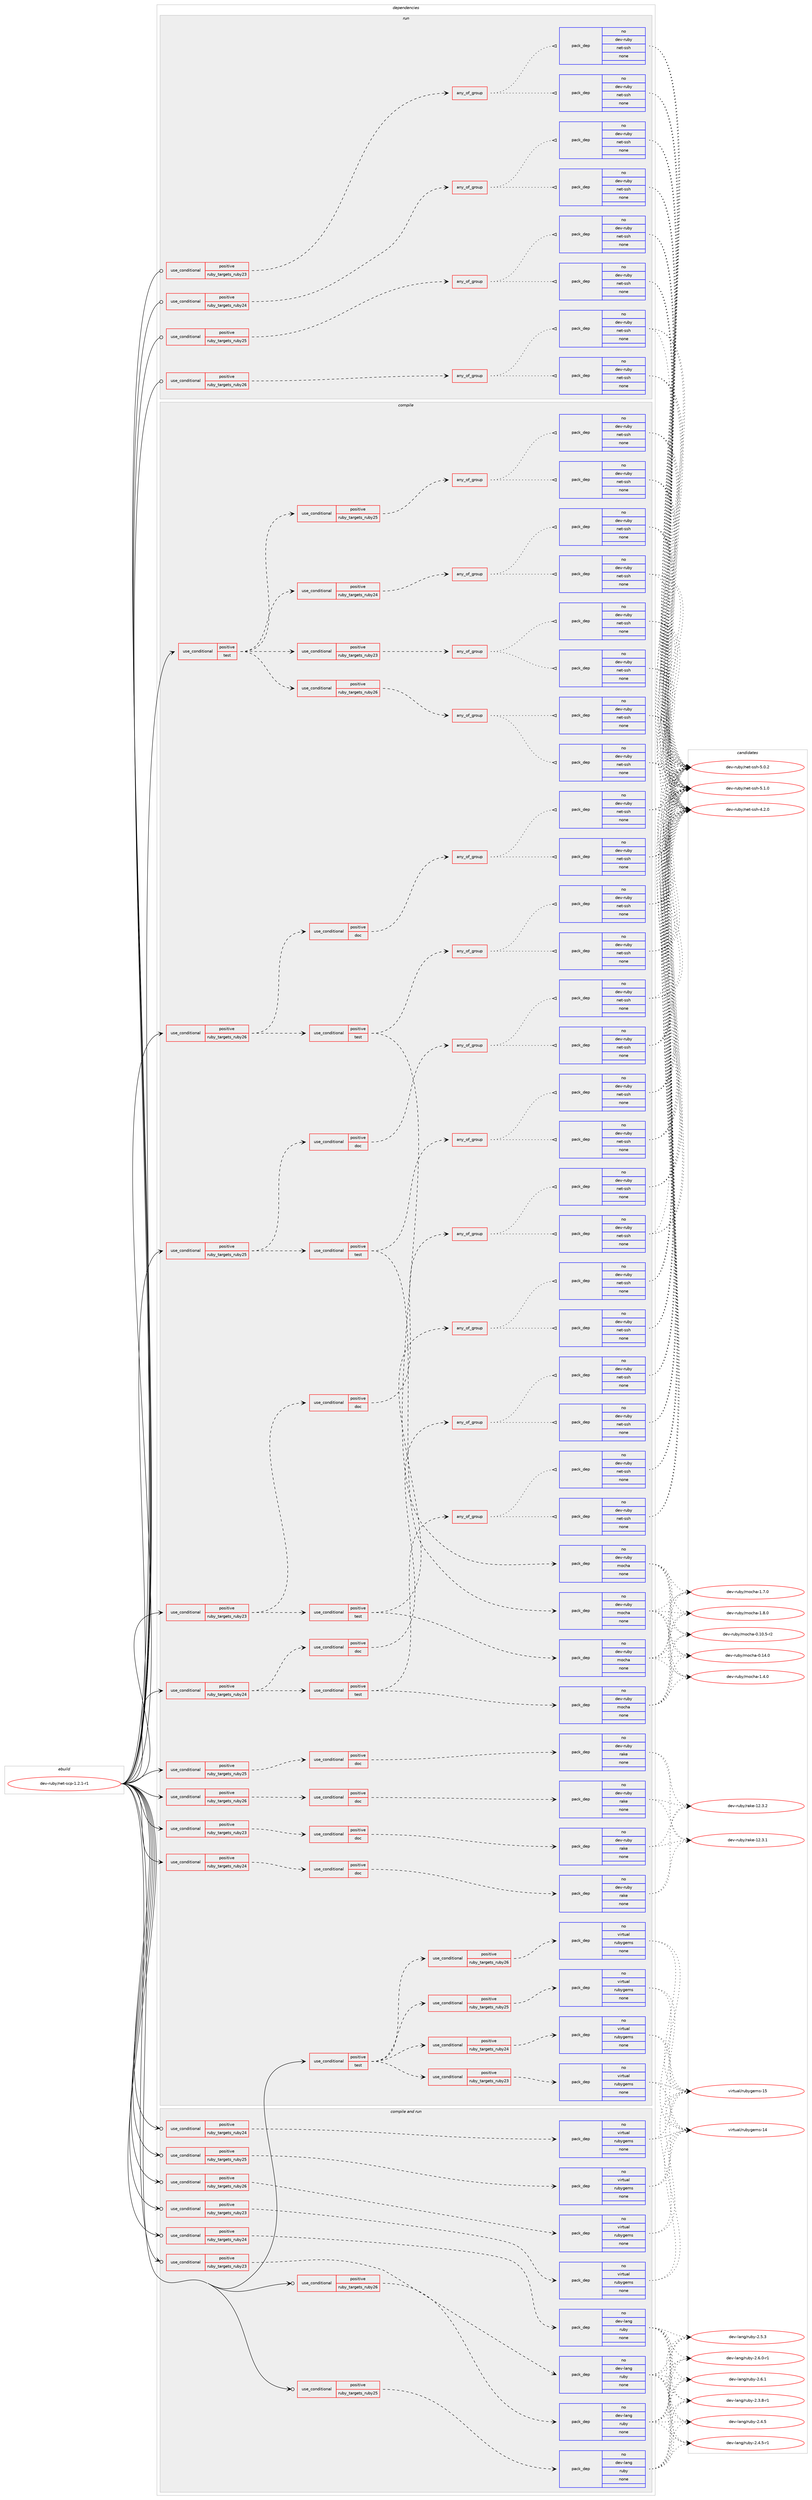 digraph prolog {

# *************
# Graph options
# *************

newrank=true;
concentrate=true;
compound=true;
graph [rankdir=LR,fontname=Helvetica,fontsize=10,ranksep=1.5];#, ranksep=2.5, nodesep=0.2];
edge  [arrowhead=vee];
node  [fontname=Helvetica,fontsize=10];

# **********
# The ebuild
# **********

subgraph cluster_leftcol {
color=gray;
rank=same;
label=<<i>ebuild</i>>;
id [label="dev-ruby/net-scp-1.2.1-r1", color=red, width=4, href="../dev-ruby/net-scp-1.2.1-r1.svg"];
}

# ****************
# The dependencies
# ****************

subgraph cluster_midcol {
color=gray;
label=<<i>dependencies</i>>;
subgraph cluster_compile {
fillcolor="#eeeeee";
style=filled;
label=<<i>compile</i>>;
subgraph cond407165 {
dependency1507218 [label=<<TABLE BORDER="0" CELLBORDER="1" CELLSPACING="0" CELLPADDING="4"><TR><TD ROWSPAN="3" CELLPADDING="10">use_conditional</TD></TR><TR><TD>positive</TD></TR><TR><TD>ruby_targets_ruby23</TD></TR></TABLE>>, shape=none, color=red];
subgraph cond407166 {
dependency1507219 [label=<<TABLE BORDER="0" CELLBORDER="1" CELLSPACING="0" CELLPADDING="4"><TR><TD ROWSPAN="3" CELLPADDING="10">use_conditional</TD></TR><TR><TD>positive</TD></TR><TR><TD>doc</TD></TR></TABLE>>, shape=none, color=red];
subgraph any22893 {
dependency1507220 [label=<<TABLE BORDER="0" CELLBORDER="1" CELLSPACING="0" CELLPADDING="4"><TR><TD CELLPADDING="10">any_of_group</TD></TR></TABLE>>, shape=none, color=red];subgraph pack1076572 {
dependency1507221 [label=<<TABLE BORDER="0" CELLBORDER="1" CELLSPACING="0" CELLPADDING="4" WIDTH="220"><TR><TD ROWSPAN="6" CELLPADDING="30">pack_dep</TD></TR><TR><TD WIDTH="110">no</TD></TR><TR><TD>dev-ruby</TD></TR><TR><TD>net-ssh</TD></TR><TR><TD>none</TD></TR><TR><TD></TD></TR></TABLE>>, shape=none, color=blue];
}
dependency1507220:e -> dependency1507221:w [weight=20,style="dotted",arrowhead="oinv"];
subgraph pack1076573 {
dependency1507222 [label=<<TABLE BORDER="0" CELLBORDER="1" CELLSPACING="0" CELLPADDING="4" WIDTH="220"><TR><TD ROWSPAN="6" CELLPADDING="30">pack_dep</TD></TR><TR><TD WIDTH="110">no</TD></TR><TR><TD>dev-ruby</TD></TR><TR><TD>net-ssh</TD></TR><TR><TD>none</TD></TR><TR><TD></TD></TR></TABLE>>, shape=none, color=blue];
}
dependency1507220:e -> dependency1507222:w [weight=20,style="dotted",arrowhead="oinv"];
}
dependency1507219:e -> dependency1507220:w [weight=20,style="dashed",arrowhead="vee"];
}
dependency1507218:e -> dependency1507219:w [weight=20,style="dashed",arrowhead="vee"];
subgraph cond407167 {
dependency1507223 [label=<<TABLE BORDER="0" CELLBORDER="1" CELLSPACING="0" CELLPADDING="4"><TR><TD ROWSPAN="3" CELLPADDING="10">use_conditional</TD></TR><TR><TD>positive</TD></TR><TR><TD>test</TD></TR></TABLE>>, shape=none, color=red];
subgraph any22894 {
dependency1507224 [label=<<TABLE BORDER="0" CELLBORDER="1" CELLSPACING="0" CELLPADDING="4"><TR><TD CELLPADDING="10">any_of_group</TD></TR></TABLE>>, shape=none, color=red];subgraph pack1076574 {
dependency1507225 [label=<<TABLE BORDER="0" CELLBORDER="1" CELLSPACING="0" CELLPADDING="4" WIDTH="220"><TR><TD ROWSPAN="6" CELLPADDING="30">pack_dep</TD></TR><TR><TD WIDTH="110">no</TD></TR><TR><TD>dev-ruby</TD></TR><TR><TD>net-ssh</TD></TR><TR><TD>none</TD></TR><TR><TD></TD></TR></TABLE>>, shape=none, color=blue];
}
dependency1507224:e -> dependency1507225:w [weight=20,style="dotted",arrowhead="oinv"];
subgraph pack1076575 {
dependency1507226 [label=<<TABLE BORDER="0" CELLBORDER="1" CELLSPACING="0" CELLPADDING="4" WIDTH="220"><TR><TD ROWSPAN="6" CELLPADDING="30">pack_dep</TD></TR><TR><TD WIDTH="110">no</TD></TR><TR><TD>dev-ruby</TD></TR><TR><TD>net-ssh</TD></TR><TR><TD>none</TD></TR><TR><TD></TD></TR></TABLE>>, shape=none, color=blue];
}
dependency1507224:e -> dependency1507226:w [weight=20,style="dotted",arrowhead="oinv"];
}
dependency1507223:e -> dependency1507224:w [weight=20,style="dashed",arrowhead="vee"];
subgraph pack1076576 {
dependency1507227 [label=<<TABLE BORDER="0" CELLBORDER="1" CELLSPACING="0" CELLPADDING="4" WIDTH="220"><TR><TD ROWSPAN="6" CELLPADDING="30">pack_dep</TD></TR><TR><TD WIDTH="110">no</TD></TR><TR><TD>dev-ruby</TD></TR><TR><TD>mocha</TD></TR><TR><TD>none</TD></TR><TR><TD></TD></TR></TABLE>>, shape=none, color=blue];
}
dependency1507223:e -> dependency1507227:w [weight=20,style="dashed",arrowhead="vee"];
}
dependency1507218:e -> dependency1507223:w [weight=20,style="dashed",arrowhead="vee"];
}
id:e -> dependency1507218:w [weight=20,style="solid",arrowhead="vee"];
subgraph cond407168 {
dependency1507228 [label=<<TABLE BORDER="0" CELLBORDER="1" CELLSPACING="0" CELLPADDING="4"><TR><TD ROWSPAN="3" CELLPADDING="10">use_conditional</TD></TR><TR><TD>positive</TD></TR><TR><TD>ruby_targets_ruby23</TD></TR></TABLE>>, shape=none, color=red];
subgraph cond407169 {
dependency1507229 [label=<<TABLE BORDER="0" CELLBORDER="1" CELLSPACING="0" CELLPADDING="4"><TR><TD ROWSPAN="3" CELLPADDING="10">use_conditional</TD></TR><TR><TD>positive</TD></TR><TR><TD>doc</TD></TR></TABLE>>, shape=none, color=red];
subgraph pack1076577 {
dependency1507230 [label=<<TABLE BORDER="0" CELLBORDER="1" CELLSPACING="0" CELLPADDING="4" WIDTH="220"><TR><TD ROWSPAN="6" CELLPADDING="30">pack_dep</TD></TR><TR><TD WIDTH="110">no</TD></TR><TR><TD>dev-ruby</TD></TR><TR><TD>rake</TD></TR><TR><TD>none</TD></TR><TR><TD></TD></TR></TABLE>>, shape=none, color=blue];
}
dependency1507229:e -> dependency1507230:w [weight=20,style="dashed",arrowhead="vee"];
}
dependency1507228:e -> dependency1507229:w [weight=20,style="dashed",arrowhead="vee"];
}
id:e -> dependency1507228:w [weight=20,style="solid",arrowhead="vee"];
subgraph cond407170 {
dependency1507231 [label=<<TABLE BORDER="0" CELLBORDER="1" CELLSPACING="0" CELLPADDING="4"><TR><TD ROWSPAN="3" CELLPADDING="10">use_conditional</TD></TR><TR><TD>positive</TD></TR><TR><TD>ruby_targets_ruby24</TD></TR></TABLE>>, shape=none, color=red];
subgraph cond407171 {
dependency1507232 [label=<<TABLE BORDER="0" CELLBORDER="1" CELLSPACING="0" CELLPADDING="4"><TR><TD ROWSPAN="3" CELLPADDING="10">use_conditional</TD></TR><TR><TD>positive</TD></TR><TR><TD>doc</TD></TR></TABLE>>, shape=none, color=red];
subgraph any22895 {
dependency1507233 [label=<<TABLE BORDER="0" CELLBORDER="1" CELLSPACING="0" CELLPADDING="4"><TR><TD CELLPADDING="10">any_of_group</TD></TR></TABLE>>, shape=none, color=red];subgraph pack1076578 {
dependency1507234 [label=<<TABLE BORDER="0" CELLBORDER="1" CELLSPACING="0" CELLPADDING="4" WIDTH="220"><TR><TD ROWSPAN="6" CELLPADDING="30">pack_dep</TD></TR><TR><TD WIDTH="110">no</TD></TR><TR><TD>dev-ruby</TD></TR><TR><TD>net-ssh</TD></TR><TR><TD>none</TD></TR><TR><TD></TD></TR></TABLE>>, shape=none, color=blue];
}
dependency1507233:e -> dependency1507234:w [weight=20,style="dotted",arrowhead="oinv"];
subgraph pack1076579 {
dependency1507235 [label=<<TABLE BORDER="0" CELLBORDER="1" CELLSPACING="0" CELLPADDING="4" WIDTH="220"><TR><TD ROWSPAN="6" CELLPADDING="30">pack_dep</TD></TR><TR><TD WIDTH="110">no</TD></TR><TR><TD>dev-ruby</TD></TR><TR><TD>net-ssh</TD></TR><TR><TD>none</TD></TR><TR><TD></TD></TR></TABLE>>, shape=none, color=blue];
}
dependency1507233:e -> dependency1507235:w [weight=20,style="dotted",arrowhead="oinv"];
}
dependency1507232:e -> dependency1507233:w [weight=20,style="dashed",arrowhead="vee"];
}
dependency1507231:e -> dependency1507232:w [weight=20,style="dashed",arrowhead="vee"];
subgraph cond407172 {
dependency1507236 [label=<<TABLE BORDER="0" CELLBORDER="1" CELLSPACING="0" CELLPADDING="4"><TR><TD ROWSPAN="3" CELLPADDING="10">use_conditional</TD></TR><TR><TD>positive</TD></TR><TR><TD>test</TD></TR></TABLE>>, shape=none, color=red];
subgraph any22896 {
dependency1507237 [label=<<TABLE BORDER="0" CELLBORDER="1" CELLSPACING="0" CELLPADDING="4"><TR><TD CELLPADDING="10">any_of_group</TD></TR></TABLE>>, shape=none, color=red];subgraph pack1076580 {
dependency1507238 [label=<<TABLE BORDER="0" CELLBORDER="1" CELLSPACING="0" CELLPADDING="4" WIDTH="220"><TR><TD ROWSPAN="6" CELLPADDING="30">pack_dep</TD></TR><TR><TD WIDTH="110">no</TD></TR><TR><TD>dev-ruby</TD></TR><TR><TD>net-ssh</TD></TR><TR><TD>none</TD></TR><TR><TD></TD></TR></TABLE>>, shape=none, color=blue];
}
dependency1507237:e -> dependency1507238:w [weight=20,style="dotted",arrowhead="oinv"];
subgraph pack1076581 {
dependency1507239 [label=<<TABLE BORDER="0" CELLBORDER="1" CELLSPACING="0" CELLPADDING="4" WIDTH="220"><TR><TD ROWSPAN="6" CELLPADDING="30">pack_dep</TD></TR><TR><TD WIDTH="110">no</TD></TR><TR><TD>dev-ruby</TD></TR><TR><TD>net-ssh</TD></TR><TR><TD>none</TD></TR><TR><TD></TD></TR></TABLE>>, shape=none, color=blue];
}
dependency1507237:e -> dependency1507239:w [weight=20,style="dotted",arrowhead="oinv"];
}
dependency1507236:e -> dependency1507237:w [weight=20,style="dashed",arrowhead="vee"];
subgraph pack1076582 {
dependency1507240 [label=<<TABLE BORDER="0" CELLBORDER="1" CELLSPACING="0" CELLPADDING="4" WIDTH="220"><TR><TD ROWSPAN="6" CELLPADDING="30">pack_dep</TD></TR><TR><TD WIDTH="110">no</TD></TR><TR><TD>dev-ruby</TD></TR><TR><TD>mocha</TD></TR><TR><TD>none</TD></TR><TR><TD></TD></TR></TABLE>>, shape=none, color=blue];
}
dependency1507236:e -> dependency1507240:w [weight=20,style="dashed",arrowhead="vee"];
}
dependency1507231:e -> dependency1507236:w [weight=20,style="dashed",arrowhead="vee"];
}
id:e -> dependency1507231:w [weight=20,style="solid",arrowhead="vee"];
subgraph cond407173 {
dependency1507241 [label=<<TABLE BORDER="0" CELLBORDER="1" CELLSPACING="0" CELLPADDING="4"><TR><TD ROWSPAN="3" CELLPADDING="10">use_conditional</TD></TR><TR><TD>positive</TD></TR><TR><TD>ruby_targets_ruby24</TD></TR></TABLE>>, shape=none, color=red];
subgraph cond407174 {
dependency1507242 [label=<<TABLE BORDER="0" CELLBORDER="1" CELLSPACING="0" CELLPADDING="4"><TR><TD ROWSPAN="3" CELLPADDING="10">use_conditional</TD></TR><TR><TD>positive</TD></TR><TR><TD>doc</TD></TR></TABLE>>, shape=none, color=red];
subgraph pack1076583 {
dependency1507243 [label=<<TABLE BORDER="0" CELLBORDER="1" CELLSPACING="0" CELLPADDING="4" WIDTH="220"><TR><TD ROWSPAN="6" CELLPADDING="30">pack_dep</TD></TR><TR><TD WIDTH="110">no</TD></TR><TR><TD>dev-ruby</TD></TR><TR><TD>rake</TD></TR><TR><TD>none</TD></TR><TR><TD></TD></TR></TABLE>>, shape=none, color=blue];
}
dependency1507242:e -> dependency1507243:w [weight=20,style="dashed",arrowhead="vee"];
}
dependency1507241:e -> dependency1507242:w [weight=20,style="dashed",arrowhead="vee"];
}
id:e -> dependency1507241:w [weight=20,style="solid",arrowhead="vee"];
subgraph cond407175 {
dependency1507244 [label=<<TABLE BORDER="0" CELLBORDER="1" CELLSPACING="0" CELLPADDING="4"><TR><TD ROWSPAN="3" CELLPADDING="10">use_conditional</TD></TR><TR><TD>positive</TD></TR><TR><TD>ruby_targets_ruby25</TD></TR></TABLE>>, shape=none, color=red];
subgraph cond407176 {
dependency1507245 [label=<<TABLE BORDER="0" CELLBORDER="1" CELLSPACING="0" CELLPADDING="4"><TR><TD ROWSPAN="3" CELLPADDING="10">use_conditional</TD></TR><TR><TD>positive</TD></TR><TR><TD>doc</TD></TR></TABLE>>, shape=none, color=red];
subgraph any22897 {
dependency1507246 [label=<<TABLE BORDER="0" CELLBORDER="1" CELLSPACING="0" CELLPADDING="4"><TR><TD CELLPADDING="10">any_of_group</TD></TR></TABLE>>, shape=none, color=red];subgraph pack1076584 {
dependency1507247 [label=<<TABLE BORDER="0" CELLBORDER="1" CELLSPACING="0" CELLPADDING="4" WIDTH="220"><TR><TD ROWSPAN="6" CELLPADDING="30">pack_dep</TD></TR><TR><TD WIDTH="110">no</TD></TR><TR><TD>dev-ruby</TD></TR><TR><TD>net-ssh</TD></TR><TR><TD>none</TD></TR><TR><TD></TD></TR></TABLE>>, shape=none, color=blue];
}
dependency1507246:e -> dependency1507247:w [weight=20,style="dotted",arrowhead="oinv"];
subgraph pack1076585 {
dependency1507248 [label=<<TABLE BORDER="0" CELLBORDER="1" CELLSPACING="0" CELLPADDING="4" WIDTH="220"><TR><TD ROWSPAN="6" CELLPADDING="30">pack_dep</TD></TR><TR><TD WIDTH="110">no</TD></TR><TR><TD>dev-ruby</TD></TR><TR><TD>net-ssh</TD></TR><TR><TD>none</TD></TR><TR><TD></TD></TR></TABLE>>, shape=none, color=blue];
}
dependency1507246:e -> dependency1507248:w [weight=20,style="dotted",arrowhead="oinv"];
}
dependency1507245:e -> dependency1507246:w [weight=20,style="dashed",arrowhead="vee"];
}
dependency1507244:e -> dependency1507245:w [weight=20,style="dashed",arrowhead="vee"];
subgraph cond407177 {
dependency1507249 [label=<<TABLE BORDER="0" CELLBORDER="1" CELLSPACING="0" CELLPADDING="4"><TR><TD ROWSPAN="3" CELLPADDING="10">use_conditional</TD></TR><TR><TD>positive</TD></TR><TR><TD>test</TD></TR></TABLE>>, shape=none, color=red];
subgraph any22898 {
dependency1507250 [label=<<TABLE BORDER="0" CELLBORDER="1" CELLSPACING="0" CELLPADDING="4"><TR><TD CELLPADDING="10">any_of_group</TD></TR></TABLE>>, shape=none, color=red];subgraph pack1076586 {
dependency1507251 [label=<<TABLE BORDER="0" CELLBORDER="1" CELLSPACING="0" CELLPADDING="4" WIDTH="220"><TR><TD ROWSPAN="6" CELLPADDING="30">pack_dep</TD></TR><TR><TD WIDTH="110">no</TD></TR><TR><TD>dev-ruby</TD></TR><TR><TD>net-ssh</TD></TR><TR><TD>none</TD></TR><TR><TD></TD></TR></TABLE>>, shape=none, color=blue];
}
dependency1507250:e -> dependency1507251:w [weight=20,style="dotted",arrowhead="oinv"];
subgraph pack1076587 {
dependency1507252 [label=<<TABLE BORDER="0" CELLBORDER="1" CELLSPACING="0" CELLPADDING="4" WIDTH="220"><TR><TD ROWSPAN="6" CELLPADDING="30">pack_dep</TD></TR><TR><TD WIDTH="110">no</TD></TR><TR><TD>dev-ruby</TD></TR><TR><TD>net-ssh</TD></TR><TR><TD>none</TD></TR><TR><TD></TD></TR></TABLE>>, shape=none, color=blue];
}
dependency1507250:e -> dependency1507252:w [weight=20,style="dotted",arrowhead="oinv"];
}
dependency1507249:e -> dependency1507250:w [weight=20,style="dashed",arrowhead="vee"];
subgraph pack1076588 {
dependency1507253 [label=<<TABLE BORDER="0" CELLBORDER="1" CELLSPACING="0" CELLPADDING="4" WIDTH="220"><TR><TD ROWSPAN="6" CELLPADDING="30">pack_dep</TD></TR><TR><TD WIDTH="110">no</TD></TR><TR><TD>dev-ruby</TD></TR><TR><TD>mocha</TD></TR><TR><TD>none</TD></TR><TR><TD></TD></TR></TABLE>>, shape=none, color=blue];
}
dependency1507249:e -> dependency1507253:w [weight=20,style="dashed",arrowhead="vee"];
}
dependency1507244:e -> dependency1507249:w [weight=20,style="dashed",arrowhead="vee"];
}
id:e -> dependency1507244:w [weight=20,style="solid",arrowhead="vee"];
subgraph cond407178 {
dependency1507254 [label=<<TABLE BORDER="0" CELLBORDER="1" CELLSPACING="0" CELLPADDING="4"><TR><TD ROWSPAN="3" CELLPADDING="10">use_conditional</TD></TR><TR><TD>positive</TD></TR><TR><TD>ruby_targets_ruby25</TD></TR></TABLE>>, shape=none, color=red];
subgraph cond407179 {
dependency1507255 [label=<<TABLE BORDER="0" CELLBORDER="1" CELLSPACING="0" CELLPADDING="4"><TR><TD ROWSPAN="3" CELLPADDING="10">use_conditional</TD></TR><TR><TD>positive</TD></TR><TR><TD>doc</TD></TR></TABLE>>, shape=none, color=red];
subgraph pack1076589 {
dependency1507256 [label=<<TABLE BORDER="0" CELLBORDER="1" CELLSPACING="0" CELLPADDING="4" WIDTH="220"><TR><TD ROWSPAN="6" CELLPADDING="30">pack_dep</TD></TR><TR><TD WIDTH="110">no</TD></TR><TR><TD>dev-ruby</TD></TR><TR><TD>rake</TD></TR><TR><TD>none</TD></TR><TR><TD></TD></TR></TABLE>>, shape=none, color=blue];
}
dependency1507255:e -> dependency1507256:w [weight=20,style="dashed",arrowhead="vee"];
}
dependency1507254:e -> dependency1507255:w [weight=20,style="dashed",arrowhead="vee"];
}
id:e -> dependency1507254:w [weight=20,style="solid",arrowhead="vee"];
subgraph cond407180 {
dependency1507257 [label=<<TABLE BORDER="0" CELLBORDER="1" CELLSPACING="0" CELLPADDING="4"><TR><TD ROWSPAN="3" CELLPADDING="10">use_conditional</TD></TR><TR><TD>positive</TD></TR><TR><TD>ruby_targets_ruby26</TD></TR></TABLE>>, shape=none, color=red];
subgraph cond407181 {
dependency1507258 [label=<<TABLE BORDER="0" CELLBORDER="1" CELLSPACING="0" CELLPADDING="4"><TR><TD ROWSPAN="3" CELLPADDING="10">use_conditional</TD></TR><TR><TD>positive</TD></TR><TR><TD>doc</TD></TR></TABLE>>, shape=none, color=red];
subgraph any22899 {
dependency1507259 [label=<<TABLE BORDER="0" CELLBORDER="1" CELLSPACING="0" CELLPADDING="4"><TR><TD CELLPADDING="10">any_of_group</TD></TR></TABLE>>, shape=none, color=red];subgraph pack1076590 {
dependency1507260 [label=<<TABLE BORDER="0" CELLBORDER="1" CELLSPACING="0" CELLPADDING="4" WIDTH="220"><TR><TD ROWSPAN="6" CELLPADDING="30">pack_dep</TD></TR><TR><TD WIDTH="110">no</TD></TR><TR><TD>dev-ruby</TD></TR><TR><TD>net-ssh</TD></TR><TR><TD>none</TD></TR><TR><TD></TD></TR></TABLE>>, shape=none, color=blue];
}
dependency1507259:e -> dependency1507260:w [weight=20,style="dotted",arrowhead="oinv"];
subgraph pack1076591 {
dependency1507261 [label=<<TABLE BORDER="0" CELLBORDER="1" CELLSPACING="0" CELLPADDING="4" WIDTH="220"><TR><TD ROWSPAN="6" CELLPADDING="30">pack_dep</TD></TR><TR><TD WIDTH="110">no</TD></TR><TR><TD>dev-ruby</TD></TR><TR><TD>net-ssh</TD></TR><TR><TD>none</TD></TR><TR><TD></TD></TR></TABLE>>, shape=none, color=blue];
}
dependency1507259:e -> dependency1507261:w [weight=20,style="dotted",arrowhead="oinv"];
}
dependency1507258:e -> dependency1507259:w [weight=20,style="dashed",arrowhead="vee"];
}
dependency1507257:e -> dependency1507258:w [weight=20,style="dashed",arrowhead="vee"];
subgraph cond407182 {
dependency1507262 [label=<<TABLE BORDER="0" CELLBORDER="1" CELLSPACING="0" CELLPADDING="4"><TR><TD ROWSPAN="3" CELLPADDING="10">use_conditional</TD></TR><TR><TD>positive</TD></TR><TR><TD>test</TD></TR></TABLE>>, shape=none, color=red];
subgraph any22900 {
dependency1507263 [label=<<TABLE BORDER="0" CELLBORDER="1" CELLSPACING="0" CELLPADDING="4"><TR><TD CELLPADDING="10">any_of_group</TD></TR></TABLE>>, shape=none, color=red];subgraph pack1076592 {
dependency1507264 [label=<<TABLE BORDER="0" CELLBORDER="1" CELLSPACING="0" CELLPADDING="4" WIDTH="220"><TR><TD ROWSPAN="6" CELLPADDING="30">pack_dep</TD></TR><TR><TD WIDTH="110">no</TD></TR><TR><TD>dev-ruby</TD></TR><TR><TD>net-ssh</TD></TR><TR><TD>none</TD></TR><TR><TD></TD></TR></TABLE>>, shape=none, color=blue];
}
dependency1507263:e -> dependency1507264:w [weight=20,style="dotted",arrowhead="oinv"];
subgraph pack1076593 {
dependency1507265 [label=<<TABLE BORDER="0" CELLBORDER="1" CELLSPACING="0" CELLPADDING="4" WIDTH="220"><TR><TD ROWSPAN="6" CELLPADDING="30">pack_dep</TD></TR><TR><TD WIDTH="110">no</TD></TR><TR><TD>dev-ruby</TD></TR><TR><TD>net-ssh</TD></TR><TR><TD>none</TD></TR><TR><TD></TD></TR></TABLE>>, shape=none, color=blue];
}
dependency1507263:e -> dependency1507265:w [weight=20,style="dotted",arrowhead="oinv"];
}
dependency1507262:e -> dependency1507263:w [weight=20,style="dashed",arrowhead="vee"];
subgraph pack1076594 {
dependency1507266 [label=<<TABLE BORDER="0" CELLBORDER="1" CELLSPACING="0" CELLPADDING="4" WIDTH="220"><TR><TD ROWSPAN="6" CELLPADDING="30">pack_dep</TD></TR><TR><TD WIDTH="110">no</TD></TR><TR><TD>dev-ruby</TD></TR><TR><TD>mocha</TD></TR><TR><TD>none</TD></TR><TR><TD></TD></TR></TABLE>>, shape=none, color=blue];
}
dependency1507262:e -> dependency1507266:w [weight=20,style="dashed",arrowhead="vee"];
}
dependency1507257:e -> dependency1507262:w [weight=20,style="dashed",arrowhead="vee"];
}
id:e -> dependency1507257:w [weight=20,style="solid",arrowhead="vee"];
subgraph cond407183 {
dependency1507267 [label=<<TABLE BORDER="0" CELLBORDER="1" CELLSPACING="0" CELLPADDING="4"><TR><TD ROWSPAN="3" CELLPADDING="10">use_conditional</TD></TR><TR><TD>positive</TD></TR><TR><TD>ruby_targets_ruby26</TD></TR></TABLE>>, shape=none, color=red];
subgraph cond407184 {
dependency1507268 [label=<<TABLE BORDER="0" CELLBORDER="1" CELLSPACING="0" CELLPADDING="4"><TR><TD ROWSPAN="3" CELLPADDING="10">use_conditional</TD></TR><TR><TD>positive</TD></TR><TR><TD>doc</TD></TR></TABLE>>, shape=none, color=red];
subgraph pack1076595 {
dependency1507269 [label=<<TABLE BORDER="0" CELLBORDER="1" CELLSPACING="0" CELLPADDING="4" WIDTH="220"><TR><TD ROWSPAN="6" CELLPADDING="30">pack_dep</TD></TR><TR><TD WIDTH="110">no</TD></TR><TR><TD>dev-ruby</TD></TR><TR><TD>rake</TD></TR><TR><TD>none</TD></TR><TR><TD></TD></TR></TABLE>>, shape=none, color=blue];
}
dependency1507268:e -> dependency1507269:w [weight=20,style="dashed",arrowhead="vee"];
}
dependency1507267:e -> dependency1507268:w [weight=20,style="dashed",arrowhead="vee"];
}
id:e -> dependency1507267:w [weight=20,style="solid",arrowhead="vee"];
subgraph cond407185 {
dependency1507270 [label=<<TABLE BORDER="0" CELLBORDER="1" CELLSPACING="0" CELLPADDING="4"><TR><TD ROWSPAN="3" CELLPADDING="10">use_conditional</TD></TR><TR><TD>positive</TD></TR><TR><TD>test</TD></TR></TABLE>>, shape=none, color=red];
subgraph cond407186 {
dependency1507271 [label=<<TABLE BORDER="0" CELLBORDER="1" CELLSPACING="0" CELLPADDING="4"><TR><TD ROWSPAN="3" CELLPADDING="10">use_conditional</TD></TR><TR><TD>positive</TD></TR><TR><TD>ruby_targets_ruby23</TD></TR></TABLE>>, shape=none, color=red];
subgraph any22901 {
dependency1507272 [label=<<TABLE BORDER="0" CELLBORDER="1" CELLSPACING="0" CELLPADDING="4"><TR><TD CELLPADDING="10">any_of_group</TD></TR></TABLE>>, shape=none, color=red];subgraph pack1076596 {
dependency1507273 [label=<<TABLE BORDER="0" CELLBORDER="1" CELLSPACING="0" CELLPADDING="4" WIDTH="220"><TR><TD ROWSPAN="6" CELLPADDING="30">pack_dep</TD></TR><TR><TD WIDTH="110">no</TD></TR><TR><TD>dev-ruby</TD></TR><TR><TD>net-ssh</TD></TR><TR><TD>none</TD></TR><TR><TD></TD></TR></TABLE>>, shape=none, color=blue];
}
dependency1507272:e -> dependency1507273:w [weight=20,style="dotted",arrowhead="oinv"];
subgraph pack1076597 {
dependency1507274 [label=<<TABLE BORDER="0" CELLBORDER="1" CELLSPACING="0" CELLPADDING="4" WIDTH="220"><TR><TD ROWSPAN="6" CELLPADDING="30">pack_dep</TD></TR><TR><TD WIDTH="110">no</TD></TR><TR><TD>dev-ruby</TD></TR><TR><TD>net-ssh</TD></TR><TR><TD>none</TD></TR><TR><TD></TD></TR></TABLE>>, shape=none, color=blue];
}
dependency1507272:e -> dependency1507274:w [weight=20,style="dotted",arrowhead="oinv"];
}
dependency1507271:e -> dependency1507272:w [weight=20,style="dashed",arrowhead="vee"];
}
dependency1507270:e -> dependency1507271:w [weight=20,style="dashed",arrowhead="vee"];
subgraph cond407187 {
dependency1507275 [label=<<TABLE BORDER="0" CELLBORDER="1" CELLSPACING="0" CELLPADDING="4"><TR><TD ROWSPAN="3" CELLPADDING="10">use_conditional</TD></TR><TR><TD>positive</TD></TR><TR><TD>ruby_targets_ruby24</TD></TR></TABLE>>, shape=none, color=red];
subgraph any22902 {
dependency1507276 [label=<<TABLE BORDER="0" CELLBORDER="1" CELLSPACING="0" CELLPADDING="4"><TR><TD CELLPADDING="10">any_of_group</TD></TR></TABLE>>, shape=none, color=red];subgraph pack1076598 {
dependency1507277 [label=<<TABLE BORDER="0" CELLBORDER="1" CELLSPACING="0" CELLPADDING="4" WIDTH="220"><TR><TD ROWSPAN="6" CELLPADDING="30">pack_dep</TD></TR><TR><TD WIDTH="110">no</TD></TR><TR><TD>dev-ruby</TD></TR><TR><TD>net-ssh</TD></TR><TR><TD>none</TD></TR><TR><TD></TD></TR></TABLE>>, shape=none, color=blue];
}
dependency1507276:e -> dependency1507277:w [weight=20,style="dotted",arrowhead="oinv"];
subgraph pack1076599 {
dependency1507278 [label=<<TABLE BORDER="0" CELLBORDER="1" CELLSPACING="0" CELLPADDING="4" WIDTH="220"><TR><TD ROWSPAN="6" CELLPADDING="30">pack_dep</TD></TR><TR><TD WIDTH="110">no</TD></TR><TR><TD>dev-ruby</TD></TR><TR><TD>net-ssh</TD></TR><TR><TD>none</TD></TR><TR><TD></TD></TR></TABLE>>, shape=none, color=blue];
}
dependency1507276:e -> dependency1507278:w [weight=20,style="dotted",arrowhead="oinv"];
}
dependency1507275:e -> dependency1507276:w [weight=20,style="dashed",arrowhead="vee"];
}
dependency1507270:e -> dependency1507275:w [weight=20,style="dashed",arrowhead="vee"];
subgraph cond407188 {
dependency1507279 [label=<<TABLE BORDER="0" CELLBORDER="1" CELLSPACING="0" CELLPADDING="4"><TR><TD ROWSPAN="3" CELLPADDING="10">use_conditional</TD></TR><TR><TD>positive</TD></TR><TR><TD>ruby_targets_ruby25</TD></TR></TABLE>>, shape=none, color=red];
subgraph any22903 {
dependency1507280 [label=<<TABLE BORDER="0" CELLBORDER="1" CELLSPACING="0" CELLPADDING="4"><TR><TD CELLPADDING="10">any_of_group</TD></TR></TABLE>>, shape=none, color=red];subgraph pack1076600 {
dependency1507281 [label=<<TABLE BORDER="0" CELLBORDER="1" CELLSPACING="0" CELLPADDING="4" WIDTH="220"><TR><TD ROWSPAN="6" CELLPADDING="30">pack_dep</TD></TR><TR><TD WIDTH="110">no</TD></TR><TR><TD>dev-ruby</TD></TR><TR><TD>net-ssh</TD></TR><TR><TD>none</TD></TR><TR><TD></TD></TR></TABLE>>, shape=none, color=blue];
}
dependency1507280:e -> dependency1507281:w [weight=20,style="dotted",arrowhead="oinv"];
subgraph pack1076601 {
dependency1507282 [label=<<TABLE BORDER="0" CELLBORDER="1" CELLSPACING="0" CELLPADDING="4" WIDTH="220"><TR><TD ROWSPAN="6" CELLPADDING="30">pack_dep</TD></TR><TR><TD WIDTH="110">no</TD></TR><TR><TD>dev-ruby</TD></TR><TR><TD>net-ssh</TD></TR><TR><TD>none</TD></TR><TR><TD></TD></TR></TABLE>>, shape=none, color=blue];
}
dependency1507280:e -> dependency1507282:w [weight=20,style="dotted",arrowhead="oinv"];
}
dependency1507279:e -> dependency1507280:w [weight=20,style="dashed",arrowhead="vee"];
}
dependency1507270:e -> dependency1507279:w [weight=20,style="dashed",arrowhead="vee"];
subgraph cond407189 {
dependency1507283 [label=<<TABLE BORDER="0" CELLBORDER="1" CELLSPACING="0" CELLPADDING="4"><TR><TD ROWSPAN="3" CELLPADDING="10">use_conditional</TD></TR><TR><TD>positive</TD></TR><TR><TD>ruby_targets_ruby26</TD></TR></TABLE>>, shape=none, color=red];
subgraph any22904 {
dependency1507284 [label=<<TABLE BORDER="0" CELLBORDER="1" CELLSPACING="0" CELLPADDING="4"><TR><TD CELLPADDING="10">any_of_group</TD></TR></TABLE>>, shape=none, color=red];subgraph pack1076602 {
dependency1507285 [label=<<TABLE BORDER="0" CELLBORDER="1" CELLSPACING="0" CELLPADDING="4" WIDTH="220"><TR><TD ROWSPAN="6" CELLPADDING="30">pack_dep</TD></TR><TR><TD WIDTH="110">no</TD></TR><TR><TD>dev-ruby</TD></TR><TR><TD>net-ssh</TD></TR><TR><TD>none</TD></TR><TR><TD></TD></TR></TABLE>>, shape=none, color=blue];
}
dependency1507284:e -> dependency1507285:w [weight=20,style="dotted",arrowhead="oinv"];
subgraph pack1076603 {
dependency1507286 [label=<<TABLE BORDER="0" CELLBORDER="1" CELLSPACING="0" CELLPADDING="4" WIDTH="220"><TR><TD ROWSPAN="6" CELLPADDING="30">pack_dep</TD></TR><TR><TD WIDTH="110">no</TD></TR><TR><TD>dev-ruby</TD></TR><TR><TD>net-ssh</TD></TR><TR><TD>none</TD></TR><TR><TD></TD></TR></TABLE>>, shape=none, color=blue];
}
dependency1507284:e -> dependency1507286:w [weight=20,style="dotted",arrowhead="oinv"];
}
dependency1507283:e -> dependency1507284:w [weight=20,style="dashed",arrowhead="vee"];
}
dependency1507270:e -> dependency1507283:w [weight=20,style="dashed",arrowhead="vee"];
}
id:e -> dependency1507270:w [weight=20,style="solid",arrowhead="vee"];
subgraph cond407190 {
dependency1507287 [label=<<TABLE BORDER="0" CELLBORDER="1" CELLSPACING="0" CELLPADDING="4"><TR><TD ROWSPAN="3" CELLPADDING="10">use_conditional</TD></TR><TR><TD>positive</TD></TR><TR><TD>test</TD></TR></TABLE>>, shape=none, color=red];
subgraph cond407191 {
dependency1507288 [label=<<TABLE BORDER="0" CELLBORDER="1" CELLSPACING="0" CELLPADDING="4"><TR><TD ROWSPAN="3" CELLPADDING="10">use_conditional</TD></TR><TR><TD>positive</TD></TR><TR><TD>ruby_targets_ruby23</TD></TR></TABLE>>, shape=none, color=red];
subgraph pack1076604 {
dependency1507289 [label=<<TABLE BORDER="0" CELLBORDER="1" CELLSPACING="0" CELLPADDING="4" WIDTH="220"><TR><TD ROWSPAN="6" CELLPADDING="30">pack_dep</TD></TR><TR><TD WIDTH="110">no</TD></TR><TR><TD>virtual</TD></TR><TR><TD>rubygems</TD></TR><TR><TD>none</TD></TR><TR><TD></TD></TR></TABLE>>, shape=none, color=blue];
}
dependency1507288:e -> dependency1507289:w [weight=20,style="dashed",arrowhead="vee"];
}
dependency1507287:e -> dependency1507288:w [weight=20,style="dashed",arrowhead="vee"];
subgraph cond407192 {
dependency1507290 [label=<<TABLE BORDER="0" CELLBORDER="1" CELLSPACING="0" CELLPADDING="4"><TR><TD ROWSPAN="3" CELLPADDING="10">use_conditional</TD></TR><TR><TD>positive</TD></TR><TR><TD>ruby_targets_ruby24</TD></TR></TABLE>>, shape=none, color=red];
subgraph pack1076605 {
dependency1507291 [label=<<TABLE BORDER="0" CELLBORDER="1" CELLSPACING="0" CELLPADDING="4" WIDTH="220"><TR><TD ROWSPAN="6" CELLPADDING="30">pack_dep</TD></TR><TR><TD WIDTH="110">no</TD></TR><TR><TD>virtual</TD></TR><TR><TD>rubygems</TD></TR><TR><TD>none</TD></TR><TR><TD></TD></TR></TABLE>>, shape=none, color=blue];
}
dependency1507290:e -> dependency1507291:w [weight=20,style="dashed",arrowhead="vee"];
}
dependency1507287:e -> dependency1507290:w [weight=20,style="dashed",arrowhead="vee"];
subgraph cond407193 {
dependency1507292 [label=<<TABLE BORDER="0" CELLBORDER="1" CELLSPACING="0" CELLPADDING="4"><TR><TD ROWSPAN="3" CELLPADDING="10">use_conditional</TD></TR><TR><TD>positive</TD></TR><TR><TD>ruby_targets_ruby25</TD></TR></TABLE>>, shape=none, color=red];
subgraph pack1076606 {
dependency1507293 [label=<<TABLE BORDER="0" CELLBORDER="1" CELLSPACING="0" CELLPADDING="4" WIDTH="220"><TR><TD ROWSPAN="6" CELLPADDING="30">pack_dep</TD></TR><TR><TD WIDTH="110">no</TD></TR><TR><TD>virtual</TD></TR><TR><TD>rubygems</TD></TR><TR><TD>none</TD></TR><TR><TD></TD></TR></TABLE>>, shape=none, color=blue];
}
dependency1507292:e -> dependency1507293:w [weight=20,style="dashed",arrowhead="vee"];
}
dependency1507287:e -> dependency1507292:w [weight=20,style="dashed",arrowhead="vee"];
subgraph cond407194 {
dependency1507294 [label=<<TABLE BORDER="0" CELLBORDER="1" CELLSPACING="0" CELLPADDING="4"><TR><TD ROWSPAN="3" CELLPADDING="10">use_conditional</TD></TR><TR><TD>positive</TD></TR><TR><TD>ruby_targets_ruby26</TD></TR></TABLE>>, shape=none, color=red];
subgraph pack1076607 {
dependency1507295 [label=<<TABLE BORDER="0" CELLBORDER="1" CELLSPACING="0" CELLPADDING="4" WIDTH="220"><TR><TD ROWSPAN="6" CELLPADDING="30">pack_dep</TD></TR><TR><TD WIDTH="110">no</TD></TR><TR><TD>virtual</TD></TR><TR><TD>rubygems</TD></TR><TR><TD>none</TD></TR><TR><TD></TD></TR></TABLE>>, shape=none, color=blue];
}
dependency1507294:e -> dependency1507295:w [weight=20,style="dashed",arrowhead="vee"];
}
dependency1507287:e -> dependency1507294:w [weight=20,style="dashed",arrowhead="vee"];
}
id:e -> dependency1507287:w [weight=20,style="solid",arrowhead="vee"];
}
subgraph cluster_compileandrun {
fillcolor="#eeeeee";
style=filled;
label=<<i>compile and run</i>>;
subgraph cond407195 {
dependency1507296 [label=<<TABLE BORDER="0" CELLBORDER="1" CELLSPACING="0" CELLPADDING="4"><TR><TD ROWSPAN="3" CELLPADDING="10">use_conditional</TD></TR><TR><TD>positive</TD></TR><TR><TD>ruby_targets_ruby23</TD></TR></TABLE>>, shape=none, color=red];
subgraph pack1076608 {
dependency1507297 [label=<<TABLE BORDER="0" CELLBORDER="1" CELLSPACING="0" CELLPADDING="4" WIDTH="220"><TR><TD ROWSPAN="6" CELLPADDING="30">pack_dep</TD></TR><TR><TD WIDTH="110">no</TD></TR><TR><TD>dev-lang</TD></TR><TR><TD>ruby</TD></TR><TR><TD>none</TD></TR><TR><TD></TD></TR></TABLE>>, shape=none, color=blue];
}
dependency1507296:e -> dependency1507297:w [weight=20,style="dashed",arrowhead="vee"];
}
id:e -> dependency1507296:w [weight=20,style="solid",arrowhead="odotvee"];
subgraph cond407196 {
dependency1507298 [label=<<TABLE BORDER="0" CELLBORDER="1" CELLSPACING="0" CELLPADDING="4"><TR><TD ROWSPAN="3" CELLPADDING="10">use_conditional</TD></TR><TR><TD>positive</TD></TR><TR><TD>ruby_targets_ruby23</TD></TR></TABLE>>, shape=none, color=red];
subgraph pack1076609 {
dependency1507299 [label=<<TABLE BORDER="0" CELLBORDER="1" CELLSPACING="0" CELLPADDING="4" WIDTH="220"><TR><TD ROWSPAN="6" CELLPADDING="30">pack_dep</TD></TR><TR><TD WIDTH="110">no</TD></TR><TR><TD>virtual</TD></TR><TR><TD>rubygems</TD></TR><TR><TD>none</TD></TR><TR><TD></TD></TR></TABLE>>, shape=none, color=blue];
}
dependency1507298:e -> dependency1507299:w [weight=20,style="dashed",arrowhead="vee"];
}
id:e -> dependency1507298:w [weight=20,style="solid",arrowhead="odotvee"];
subgraph cond407197 {
dependency1507300 [label=<<TABLE BORDER="0" CELLBORDER="1" CELLSPACING="0" CELLPADDING="4"><TR><TD ROWSPAN="3" CELLPADDING="10">use_conditional</TD></TR><TR><TD>positive</TD></TR><TR><TD>ruby_targets_ruby24</TD></TR></TABLE>>, shape=none, color=red];
subgraph pack1076610 {
dependency1507301 [label=<<TABLE BORDER="0" CELLBORDER="1" CELLSPACING="0" CELLPADDING="4" WIDTH="220"><TR><TD ROWSPAN="6" CELLPADDING="30">pack_dep</TD></TR><TR><TD WIDTH="110">no</TD></TR><TR><TD>dev-lang</TD></TR><TR><TD>ruby</TD></TR><TR><TD>none</TD></TR><TR><TD></TD></TR></TABLE>>, shape=none, color=blue];
}
dependency1507300:e -> dependency1507301:w [weight=20,style="dashed",arrowhead="vee"];
}
id:e -> dependency1507300:w [weight=20,style="solid",arrowhead="odotvee"];
subgraph cond407198 {
dependency1507302 [label=<<TABLE BORDER="0" CELLBORDER="1" CELLSPACING="0" CELLPADDING="4"><TR><TD ROWSPAN="3" CELLPADDING="10">use_conditional</TD></TR><TR><TD>positive</TD></TR><TR><TD>ruby_targets_ruby24</TD></TR></TABLE>>, shape=none, color=red];
subgraph pack1076611 {
dependency1507303 [label=<<TABLE BORDER="0" CELLBORDER="1" CELLSPACING="0" CELLPADDING="4" WIDTH="220"><TR><TD ROWSPAN="6" CELLPADDING="30">pack_dep</TD></TR><TR><TD WIDTH="110">no</TD></TR><TR><TD>virtual</TD></TR><TR><TD>rubygems</TD></TR><TR><TD>none</TD></TR><TR><TD></TD></TR></TABLE>>, shape=none, color=blue];
}
dependency1507302:e -> dependency1507303:w [weight=20,style="dashed",arrowhead="vee"];
}
id:e -> dependency1507302:w [weight=20,style="solid",arrowhead="odotvee"];
subgraph cond407199 {
dependency1507304 [label=<<TABLE BORDER="0" CELLBORDER="1" CELLSPACING="0" CELLPADDING="4"><TR><TD ROWSPAN="3" CELLPADDING="10">use_conditional</TD></TR><TR><TD>positive</TD></TR><TR><TD>ruby_targets_ruby25</TD></TR></TABLE>>, shape=none, color=red];
subgraph pack1076612 {
dependency1507305 [label=<<TABLE BORDER="0" CELLBORDER="1" CELLSPACING="0" CELLPADDING="4" WIDTH="220"><TR><TD ROWSPAN="6" CELLPADDING="30">pack_dep</TD></TR><TR><TD WIDTH="110">no</TD></TR><TR><TD>dev-lang</TD></TR><TR><TD>ruby</TD></TR><TR><TD>none</TD></TR><TR><TD></TD></TR></TABLE>>, shape=none, color=blue];
}
dependency1507304:e -> dependency1507305:w [weight=20,style="dashed",arrowhead="vee"];
}
id:e -> dependency1507304:w [weight=20,style="solid",arrowhead="odotvee"];
subgraph cond407200 {
dependency1507306 [label=<<TABLE BORDER="0" CELLBORDER="1" CELLSPACING="0" CELLPADDING="4"><TR><TD ROWSPAN="3" CELLPADDING="10">use_conditional</TD></TR><TR><TD>positive</TD></TR><TR><TD>ruby_targets_ruby25</TD></TR></TABLE>>, shape=none, color=red];
subgraph pack1076613 {
dependency1507307 [label=<<TABLE BORDER="0" CELLBORDER="1" CELLSPACING="0" CELLPADDING="4" WIDTH="220"><TR><TD ROWSPAN="6" CELLPADDING="30">pack_dep</TD></TR><TR><TD WIDTH="110">no</TD></TR><TR><TD>virtual</TD></TR><TR><TD>rubygems</TD></TR><TR><TD>none</TD></TR><TR><TD></TD></TR></TABLE>>, shape=none, color=blue];
}
dependency1507306:e -> dependency1507307:w [weight=20,style="dashed",arrowhead="vee"];
}
id:e -> dependency1507306:w [weight=20,style="solid",arrowhead="odotvee"];
subgraph cond407201 {
dependency1507308 [label=<<TABLE BORDER="0" CELLBORDER="1" CELLSPACING="0" CELLPADDING="4"><TR><TD ROWSPAN="3" CELLPADDING="10">use_conditional</TD></TR><TR><TD>positive</TD></TR><TR><TD>ruby_targets_ruby26</TD></TR></TABLE>>, shape=none, color=red];
subgraph pack1076614 {
dependency1507309 [label=<<TABLE BORDER="0" CELLBORDER="1" CELLSPACING="0" CELLPADDING="4" WIDTH="220"><TR><TD ROWSPAN="6" CELLPADDING="30">pack_dep</TD></TR><TR><TD WIDTH="110">no</TD></TR><TR><TD>dev-lang</TD></TR><TR><TD>ruby</TD></TR><TR><TD>none</TD></TR><TR><TD></TD></TR></TABLE>>, shape=none, color=blue];
}
dependency1507308:e -> dependency1507309:w [weight=20,style="dashed",arrowhead="vee"];
}
id:e -> dependency1507308:w [weight=20,style="solid",arrowhead="odotvee"];
subgraph cond407202 {
dependency1507310 [label=<<TABLE BORDER="0" CELLBORDER="1" CELLSPACING="0" CELLPADDING="4"><TR><TD ROWSPAN="3" CELLPADDING="10">use_conditional</TD></TR><TR><TD>positive</TD></TR><TR><TD>ruby_targets_ruby26</TD></TR></TABLE>>, shape=none, color=red];
subgraph pack1076615 {
dependency1507311 [label=<<TABLE BORDER="0" CELLBORDER="1" CELLSPACING="0" CELLPADDING="4" WIDTH="220"><TR><TD ROWSPAN="6" CELLPADDING="30">pack_dep</TD></TR><TR><TD WIDTH="110">no</TD></TR><TR><TD>virtual</TD></TR><TR><TD>rubygems</TD></TR><TR><TD>none</TD></TR><TR><TD></TD></TR></TABLE>>, shape=none, color=blue];
}
dependency1507310:e -> dependency1507311:w [weight=20,style="dashed",arrowhead="vee"];
}
id:e -> dependency1507310:w [weight=20,style="solid",arrowhead="odotvee"];
}
subgraph cluster_run {
fillcolor="#eeeeee";
style=filled;
label=<<i>run</i>>;
subgraph cond407203 {
dependency1507312 [label=<<TABLE BORDER="0" CELLBORDER="1" CELLSPACING="0" CELLPADDING="4"><TR><TD ROWSPAN="3" CELLPADDING="10">use_conditional</TD></TR><TR><TD>positive</TD></TR><TR><TD>ruby_targets_ruby23</TD></TR></TABLE>>, shape=none, color=red];
subgraph any22905 {
dependency1507313 [label=<<TABLE BORDER="0" CELLBORDER="1" CELLSPACING="0" CELLPADDING="4"><TR><TD CELLPADDING="10">any_of_group</TD></TR></TABLE>>, shape=none, color=red];subgraph pack1076616 {
dependency1507314 [label=<<TABLE BORDER="0" CELLBORDER="1" CELLSPACING="0" CELLPADDING="4" WIDTH="220"><TR><TD ROWSPAN="6" CELLPADDING="30">pack_dep</TD></TR><TR><TD WIDTH="110">no</TD></TR><TR><TD>dev-ruby</TD></TR><TR><TD>net-ssh</TD></TR><TR><TD>none</TD></TR><TR><TD></TD></TR></TABLE>>, shape=none, color=blue];
}
dependency1507313:e -> dependency1507314:w [weight=20,style="dotted",arrowhead="oinv"];
subgraph pack1076617 {
dependency1507315 [label=<<TABLE BORDER="0" CELLBORDER="1" CELLSPACING="0" CELLPADDING="4" WIDTH="220"><TR><TD ROWSPAN="6" CELLPADDING="30">pack_dep</TD></TR><TR><TD WIDTH="110">no</TD></TR><TR><TD>dev-ruby</TD></TR><TR><TD>net-ssh</TD></TR><TR><TD>none</TD></TR><TR><TD></TD></TR></TABLE>>, shape=none, color=blue];
}
dependency1507313:e -> dependency1507315:w [weight=20,style="dotted",arrowhead="oinv"];
}
dependency1507312:e -> dependency1507313:w [weight=20,style="dashed",arrowhead="vee"];
}
id:e -> dependency1507312:w [weight=20,style="solid",arrowhead="odot"];
subgraph cond407204 {
dependency1507316 [label=<<TABLE BORDER="0" CELLBORDER="1" CELLSPACING="0" CELLPADDING="4"><TR><TD ROWSPAN="3" CELLPADDING="10">use_conditional</TD></TR><TR><TD>positive</TD></TR><TR><TD>ruby_targets_ruby24</TD></TR></TABLE>>, shape=none, color=red];
subgraph any22906 {
dependency1507317 [label=<<TABLE BORDER="0" CELLBORDER="1" CELLSPACING="0" CELLPADDING="4"><TR><TD CELLPADDING="10">any_of_group</TD></TR></TABLE>>, shape=none, color=red];subgraph pack1076618 {
dependency1507318 [label=<<TABLE BORDER="0" CELLBORDER="1" CELLSPACING="0" CELLPADDING="4" WIDTH="220"><TR><TD ROWSPAN="6" CELLPADDING="30">pack_dep</TD></TR><TR><TD WIDTH="110">no</TD></TR><TR><TD>dev-ruby</TD></TR><TR><TD>net-ssh</TD></TR><TR><TD>none</TD></TR><TR><TD></TD></TR></TABLE>>, shape=none, color=blue];
}
dependency1507317:e -> dependency1507318:w [weight=20,style="dotted",arrowhead="oinv"];
subgraph pack1076619 {
dependency1507319 [label=<<TABLE BORDER="0" CELLBORDER="1" CELLSPACING="0" CELLPADDING="4" WIDTH="220"><TR><TD ROWSPAN="6" CELLPADDING="30">pack_dep</TD></TR><TR><TD WIDTH="110">no</TD></TR><TR><TD>dev-ruby</TD></TR><TR><TD>net-ssh</TD></TR><TR><TD>none</TD></TR><TR><TD></TD></TR></TABLE>>, shape=none, color=blue];
}
dependency1507317:e -> dependency1507319:w [weight=20,style="dotted",arrowhead="oinv"];
}
dependency1507316:e -> dependency1507317:w [weight=20,style="dashed",arrowhead="vee"];
}
id:e -> dependency1507316:w [weight=20,style="solid",arrowhead="odot"];
subgraph cond407205 {
dependency1507320 [label=<<TABLE BORDER="0" CELLBORDER="1" CELLSPACING="0" CELLPADDING="4"><TR><TD ROWSPAN="3" CELLPADDING="10">use_conditional</TD></TR><TR><TD>positive</TD></TR><TR><TD>ruby_targets_ruby25</TD></TR></TABLE>>, shape=none, color=red];
subgraph any22907 {
dependency1507321 [label=<<TABLE BORDER="0" CELLBORDER="1" CELLSPACING="0" CELLPADDING="4"><TR><TD CELLPADDING="10">any_of_group</TD></TR></TABLE>>, shape=none, color=red];subgraph pack1076620 {
dependency1507322 [label=<<TABLE BORDER="0" CELLBORDER="1" CELLSPACING="0" CELLPADDING="4" WIDTH="220"><TR><TD ROWSPAN="6" CELLPADDING="30">pack_dep</TD></TR><TR><TD WIDTH="110">no</TD></TR><TR><TD>dev-ruby</TD></TR><TR><TD>net-ssh</TD></TR><TR><TD>none</TD></TR><TR><TD></TD></TR></TABLE>>, shape=none, color=blue];
}
dependency1507321:e -> dependency1507322:w [weight=20,style="dotted",arrowhead="oinv"];
subgraph pack1076621 {
dependency1507323 [label=<<TABLE BORDER="0" CELLBORDER="1" CELLSPACING="0" CELLPADDING="4" WIDTH="220"><TR><TD ROWSPAN="6" CELLPADDING="30">pack_dep</TD></TR><TR><TD WIDTH="110">no</TD></TR><TR><TD>dev-ruby</TD></TR><TR><TD>net-ssh</TD></TR><TR><TD>none</TD></TR><TR><TD></TD></TR></TABLE>>, shape=none, color=blue];
}
dependency1507321:e -> dependency1507323:w [weight=20,style="dotted",arrowhead="oinv"];
}
dependency1507320:e -> dependency1507321:w [weight=20,style="dashed",arrowhead="vee"];
}
id:e -> dependency1507320:w [weight=20,style="solid",arrowhead="odot"];
subgraph cond407206 {
dependency1507324 [label=<<TABLE BORDER="0" CELLBORDER="1" CELLSPACING="0" CELLPADDING="4"><TR><TD ROWSPAN="3" CELLPADDING="10">use_conditional</TD></TR><TR><TD>positive</TD></TR><TR><TD>ruby_targets_ruby26</TD></TR></TABLE>>, shape=none, color=red];
subgraph any22908 {
dependency1507325 [label=<<TABLE BORDER="0" CELLBORDER="1" CELLSPACING="0" CELLPADDING="4"><TR><TD CELLPADDING="10">any_of_group</TD></TR></TABLE>>, shape=none, color=red];subgraph pack1076622 {
dependency1507326 [label=<<TABLE BORDER="0" CELLBORDER="1" CELLSPACING="0" CELLPADDING="4" WIDTH="220"><TR><TD ROWSPAN="6" CELLPADDING="30">pack_dep</TD></TR><TR><TD WIDTH="110">no</TD></TR><TR><TD>dev-ruby</TD></TR><TR><TD>net-ssh</TD></TR><TR><TD>none</TD></TR><TR><TD></TD></TR></TABLE>>, shape=none, color=blue];
}
dependency1507325:e -> dependency1507326:w [weight=20,style="dotted",arrowhead="oinv"];
subgraph pack1076623 {
dependency1507327 [label=<<TABLE BORDER="0" CELLBORDER="1" CELLSPACING="0" CELLPADDING="4" WIDTH="220"><TR><TD ROWSPAN="6" CELLPADDING="30">pack_dep</TD></TR><TR><TD WIDTH="110">no</TD></TR><TR><TD>dev-ruby</TD></TR><TR><TD>net-ssh</TD></TR><TR><TD>none</TD></TR><TR><TD></TD></TR></TABLE>>, shape=none, color=blue];
}
dependency1507325:e -> dependency1507327:w [weight=20,style="dotted",arrowhead="oinv"];
}
dependency1507324:e -> dependency1507325:w [weight=20,style="dashed",arrowhead="vee"];
}
id:e -> dependency1507324:w [weight=20,style="solid",arrowhead="odot"];
}
}

# **************
# The candidates
# **************

subgraph cluster_choices {
rank=same;
color=gray;
label=<<i>candidates</i>>;

subgraph choice1076572 {
color=black;
nodesep=1;
choice10010111845114117981214711010111645115115104455246504648 [label="dev-ruby/net-ssh-4.2.0", color=red, width=4,href="../dev-ruby/net-ssh-4.2.0.svg"];
choice10010111845114117981214711010111645115115104455346484650 [label="dev-ruby/net-ssh-5.0.2", color=red, width=4,href="../dev-ruby/net-ssh-5.0.2.svg"];
choice10010111845114117981214711010111645115115104455346494648 [label="dev-ruby/net-ssh-5.1.0", color=red, width=4,href="../dev-ruby/net-ssh-5.1.0.svg"];
dependency1507221:e -> choice10010111845114117981214711010111645115115104455246504648:w [style=dotted,weight="100"];
dependency1507221:e -> choice10010111845114117981214711010111645115115104455346484650:w [style=dotted,weight="100"];
dependency1507221:e -> choice10010111845114117981214711010111645115115104455346494648:w [style=dotted,weight="100"];
}
subgraph choice1076573 {
color=black;
nodesep=1;
choice10010111845114117981214711010111645115115104455246504648 [label="dev-ruby/net-ssh-4.2.0", color=red, width=4,href="../dev-ruby/net-ssh-4.2.0.svg"];
choice10010111845114117981214711010111645115115104455346484650 [label="dev-ruby/net-ssh-5.0.2", color=red, width=4,href="../dev-ruby/net-ssh-5.0.2.svg"];
choice10010111845114117981214711010111645115115104455346494648 [label="dev-ruby/net-ssh-5.1.0", color=red, width=4,href="../dev-ruby/net-ssh-5.1.0.svg"];
dependency1507222:e -> choice10010111845114117981214711010111645115115104455246504648:w [style=dotted,weight="100"];
dependency1507222:e -> choice10010111845114117981214711010111645115115104455346484650:w [style=dotted,weight="100"];
dependency1507222:e -> choice10010111845114117981214711010111645115115104455346494648:w [style=dotted,weight="100"];
}
subgraph choice1076574 {
color=black;
nodesep=1;
choice10010111845114117981214711010111645115115104455246504648 [label="dev-ruby/net-ssh-4.2.0", color=red, width=4,href="../dev-ruby/net-ssh-4.2.0.svg"];
choice10010111845114117981214711010111645115115104455346484650 [label="dev-ruby/net-ssh-5.0.2", color=red, width=4,href="../dev-ruby/net-ssh-5.0.2.svg"];
choice10010111845114117981214711010111645115115104455346494648 [label="dev-ruby/net-ssh-5.1.0", color=red, width=4,href="../dev-ruby/net-ssh-5.1.0.svg"];
dependency1507225:e -> choice10010111845114117981214711010111645115115104455246504648:w [style=dotted,weight="100"];
dependency1507225:e -> choice10010111845114117981214711010111645115115104455346484650:w [style=dotted,weight="100"];
dependency1507225:e -> choice10010111845114117981214711010111645115115104455346494648:w [style=dotted,weight="100"];
}
subgraph choice1076575 {
color=black;
nodesep=1;
choice10010111845114117981214711010111645115115104455246504648 [label="dev-ruby/net-ssh-4.2.0", color=red, width=4,href="../dev-ruby/net-ssh-4.2.0.svg"];
choice10010111845114117981214711010111645115115104455346484650 [label="dev-ruby/net-ssh-5.0.2", color=red, width=4,href="../dev-ruby/net-ssh-5.0.2.svg"];
choice10010111845114117981214711010111645115115104455346494648 [label="dev-ruby/net-ssh-5.1.0", color=red, width=4,href="../dev-ruby/net-ssh-5.1.0.svg"];
dependency1507226:e -> choice10010111845114117981214711010111645115115104455246504648:w [style=dotted,weight="100"];
dependency1507226:e -> choice10010111845114117981214711010111645115115104455346484650:w [style=dotted,weight="100"];
dependency1507226:e -> choice10010111845114117981214711010111645115115104455346494648:w [style=dotted,weight="100"];
}
subgraph choice1076576 {
color=black;
nodesep=1;
choice1001011184511411798121471091119910497454846494846534511450 [label="dev-ruby/mocha-0.10.5-r2", color=red, width=4,href="../dev-ruby/mocha-0.10.5-r2.svg"];
choice100101118451141179812147109111991049745484649524648 [label="dev-ruby/mocha-0.14.0", color=red, width=4,href="../dev-ruby/mocha-0.14.0.svg"];
choice1001011184511411798121471091119910497454946524648 [label="dev-ruby/mocha-1.4.0", color=red, width=4,href="../dev-ruby/mocha-1.4.0.svg"];
choice1001011184511411798121471091119910497454946554648 [label="dev-ruby/mocha-1.7.0", color=red, width=4,href="../dev-ruby/mocha-1.7.0.svg"];
choice1001011184511411798121471091119910497454946564648 [label="dev-ruby/mocha-1.8.0", color=red, width=4,href="../dev-ruby/mocha-1.8.0.svg"];
dependency1507227:e -> choice1001011184511411798121471091119910497454846494846534511450:w [style=dotted,weight="100"];
dependency1507227:e -> choice100101118451141179812147109111991049745484649524648:w [style=dotted,weight="100"];
dependency1507227:e -> choice1001011184511411798121471091119910497454946524648:w [style=dotted,weight="100"];
dependency1507227:e -> choice1001011184511411798121471091119910497454946554648:w [style=dotted,weight="100"];
dependency1507227:e -> choice1001011184511411798121471091119910497454946564648:w [style=dotted,weight="100"];
}
subgraph choice1076577 {
color=black;
nodesep=1;
choice1001011184511411798121471149710710145495046514649 [label="dev-ruby/rake-12.3.1", color=red, width=4,href="../dev-ruby/rake-12.3.1.svg"];
choice1001011184511411798121471149710710145495046514650 [label="dev-ruby/rake-12.3.2", color=red, width=4,href="../dev-ruby/rake-12.3.2.svg"];
dependency1507230:e -> choice1001011184511411798121471149710710145495046514649:w [style=dotted,weight="100"];
dependency1507230:e -> choice1001011184511411798121471149710710145495046514650:w [style=dotted,weight="100"];
}
subgraph choice1076578 {
color=black;
nodesep=1;
choice10010111845114117981214711010111645115115104455246504648 [label="dev-ruby/net-ssh-4.2.0", color=red, width=4,href="../dev-ruby/net-ssh-4.2.0.svg"];
choice10010111845114117981214711010111645115115104455346484650 [label="dev-ruby/net-ssh-5.0.2", color=red, width=4,href="../dev-ruby/net-ssh-5.0.2.svg"];
choice10010111845114117981214711010111645115115104455346494648 [label="dev-ruby/net-ssh-5.1.0", color=red, width=4,href="../dev-ruby/net-ssh-5.1.0.svg"];
dependency1507234:e -> choice10010111845114117981214711010111645115115104455246504648:w [style=dotted,weight="100"];
dependency1507234:e -> choice10010111845114117981214711010111645115115104455346484650:w [style=dotted,weight="100"];
dependency1507234:e -> choice10010111845114117981214711010111645115115104455346494648:w [style=dotted,weight="100"];
}
subgraph choice1076579 {
color=black;
nodesep=1;
choice10010111845114117981214711010111645115115104455246504648 [label="dev-ruby/net-ssh-4.2.0", color=red, width=4,href="../dev-ruby/net-ssh-4.2.0.svg"];
choice10010111845114117981214711010111645115115104455346484650 [label="dev-ruby/net-ssh-5.0.2", color=red, width=4,href="../dev-ruby/net-ssh-5.0.2.svg"];
choice10010111845114117981214711010111645115115104455346494648 [label="dev-ruby/net-ssh-5.1.0", color=red, width=4,href="../dev-ruby/net-ssh-5.1.0.svg"];
dependency1507235:e -> choice10010111845114117981214711010111645115115104455246504648:w [style=dotted,weight="100"];
dependency1507235:e -> choice10010111845114117981214711010111645115115104455346484650:w [style=dotted,weight="100"];
dependency1507235:e -> choice10010111845114117981214711010111645115115104455346494648:w [style=dotted,weight="100"];
}
subgraph choice1076580 {
color=black;
nodesep=1;
choice10010111845114117981214711010111645115115104455246504648 [label="dev-ruby/net-ssh-4.2.0", color=red, width=4,href="../dev-ruby/net-ssh-4.2.0.svg"];
choice10010111845114117981214711010111645115115104455346484650 [label="dev-ruby/net-ssh-5.0.2", color=red, width=4,href="../dev-ruby/net-ssh-5.0.2.svg"];
choice10010111845114117981214711010111645115115104455346494648 [label="dev-ruby/net-ssh-5.1.0", color=red, width=4,href="../dev-ruby/net-ssh-5.1.0.svg"];
dependency1507238:e -> choice10010111845114117981214711010111645115115104455246504648:w [style=dotted,weight="100"];
dependency1507238:e -> choice10010111845114117981214711010111645115115104455346484650:w [style=dotted,weight="100"];
dependency1507238:e -> choice10010111845114117981214711010111645115115104455346494648:w [style=dotted,weight="100"];
}
subgraph choice1076581 {
color=black;
nodesep=1;
choice10010111845114117981214711010111645115115104455246504648 [label="dev-ruby/net-ssh-4.2.0", color=red, width=4,href="../dev-ruby/net-ssh-4.2.0.svg"];
choice10010111845114117981214711010111645115115104455346484650 [label="dev-ruby/net-ssh-5.0.2", color=red, width=4,href="../dev-ruby/net-ssh-5.0.2.svg"];
choice10010111845114117981214711010111645115115104455346494648 [label="dev-ruby/net-ssh-5.1.0", color=red, width=4,href="../dev-ruby/net-ssh-5.1.0.svg"];
dependency1507239:e -> choice10010111845114117981214711010111645115115104455246504648:w [style=dotted,weight="100"];
dependency1507239:e -> choice10010111845114117981214711010111645115115104455346484650:w [style=dotted,weight="100"];
dependency1507239:e -> choice10010111845114117981214711010111645115115104455346494648:w [style=dotted,weight="100"];
}
subgraph choice1076582 {
color=black;
nodesep=1;
choice1001011184511411798121471091119910497454846494846534511450 [label="dev-ruby/mocha-0.10.5-r2", color=red, width=4,href="../dev-ruby/mocha-0.10.5-r2.svg"];
choice100101118451141179812147109111991049745484649524648 [label="dev-ruby/mocha-0.14.0", color=red, width=4,href="../dev-ruby/mocha-0.14.0.svg"];
choice1001011184511411798121471091119910497454946524648 [label="dev-ruby/mocha-1.4.0", color=red, width=4,href="../dev-ruby/mocha-1.4.0.svg"];
choice1001011184511411798121471091119910497454946554648 [label="dev-ruby/mocha-1.7.0", color=red, width=4,href="../dev-ruby/mocha-1.7.0.svg"];
choice1001011184511411798121471091119910497454946564648 [label="dev-ruby/mocha-1.8.0", color=red, width=4,href="../dev-ruby/mocha-1.8.0.svg"];
dependency1507240:e -> choice1001011184511411798121471091119910497454846494846534511450:w [style=dotted,weight="100"];
dependency1507240:e -> choice100101118451141179812147109111991049745484649524648:w [style=dotted,weight="100"];
dependency1507240:e -> choice1001011184511411798121471091119910497454946524648:w [style=dotted,weight="100"];
dependency1507240:e -> choice1001011184511411798121471091119910497454946554648:w [style=dotted,weight="100"];
dependency1507240:e -> choice1001011184511411798121471091119910497454946564648:w [style=dotted,weight="100"];
}
subgraph choice1076583 {
color=black;
nodesep=1;
choice1001011184511411798121471149710710145495046514649 [label="dev-ruby/rake-12.3.1", color=red, width=4,href="../dev-ruby/rake-12.3.1.svg"];
choice1001011184511411798121471149710710145495046514650 [label="dev-ruby/rake-12.3.2", color=red, width=4,href="../dev-ruby/rake-12.3.2.svg"];
dependency1507243:e -> choice1001011184511411798121471149710710145495046514649:w [style=dotted,weight="100"];
dependency1507243:e -> choice1001011184511411798121471149710710145495046514650:w [style=dotted,weight="100"];
}
subgraph choice1076584 {
color=black;
nodesep=1;
choice10010111845114117981214711010111645115115104455246504648 [label="dev-ruby/net-ssh-4.2.0", color=red, width=4,href="../dev-ruby/net-ssh-4.2.0.svg"];
choice10010111845114117981214711010111645115115104455346484650 [label="dev-ruby/net-ssh-5.0.2", color=red, width=4,href="../dev-ruby/net-ssh-5.0.2.svg"];
choice10010111845114117981214711010111645115115104455346494648 [label="dev-ruby/net-ssh-5.1.0", color=red, width=4,href="../dev-ruby/net-ssh-5.1.0.svg"];
dependency1507247:e -> choice10010111845114117981214711010111645115115104455246504648:w [style=dotted,weight="100"];
dependency1507247:e -> choice10010111845114117981214711010111645115115104455346484650:w [style=dotted,weight="100"];
dependency1507247:e -> choice10010111845114117981214711010111645115115104455346494648:w [style=dotted,weight="100"];
}
subgraph choice1076585 {
color=black;
nodesep=1;
choice10010111845114117981214711010111645115115104455246504648 [label="dev-ruby/net-ssh-4.2.0", color=red, width=4,href="../dev-ruby/net-ssh-4.2.0.svg"];
choice10010111845114117981214711010111645115115104455346484650 [label="dev-ruby/net-ssh-5.0.2", color=red, width=4,href="../dev-ruby/net-ssh-5.0.2.svg"];
choice10010111845114117981214711010111645115115104455346494648 [label="dev-ruby/net-ssh-5.1.0", color=red, width=4,href="../dev-ruby/net-ssh-5.1.0.svg"];
dependency1507248:e -> choice10010111845114117981214711010111645115115104455246504648:w [style=dotted,weight="100"];
dependency1507248:e -> choice10010111845114117981214711010111645115115104455346484650:w [style=dotted,weight="100"];
dependency1507248:e -> choice10010111845114117981214711010111645115115104455346494648:w [style=dotted,weight="100"];
}
subgraph choice1076586 {
color=black;
nodesep=1;
choice10010111845114117981214711010111645115115104455246504648 [label="dev-ruby/net-ssh-4.2.0", color=red, width=4,href="../dev-ruby/net-ssh-4.2.0.svg"];
choice10010111845114117981214711010111645115115104455346484650 [label="dev-ruby/net-ssh-5.0.2", color=red, width=4,href="../dev-ruby/net-ssh-5.0.2.svg"];
choice10010111845114117981214711010111645115115104455346494648 [label="dev-ruby/net-ssh-5.1.0", color=red, width=4,href="../dev-ruby/net-ssh-5.1.0.svg"];
dependency1507251:e -> choice10010111845114117981214711010111645115115104455246504648:w [style=dotted,weight="100"];
dependency1507251:e -> choice10010111845114117981214711010111645115115104455346484650:w [style=dotted,weight="100"];
dependency1507251:e -> choice10010111845114117981214711010111645115115104455346494648:w [style=dotted,weight="100"];
}
subgraph choice1076587 {
color=black;
nodesep=1;
choice10010111845114117981214711010111645115115104455246504648 [label="dev-ruby/net-ssh-4.2.0", color=red, width=4,href="../dev-ruby/net-ssh-4.2.0.svg"];
choice10010111845114117981214711010111645115115104455346484650 [label="dev-ruby/net-ssh-5.0.2", color=red, width=4,href="../dev-ruby/net-ssh-5.0.2.svg"];
choice10010111845114117981214711010111645115115104455346494648 [label="dev-ruby/net-ssh-5.1.0", color=red, width=4,href="../dev-ruby/net-ssh-5.1.0.svg"];
dependency1507252:e -> choice10010111845114117981214711010111645115115104455246504648:w [style=dotted,weight="100"];
dependency1507252:e -> choice10010111845114117981214711010111645115115104455346484650:w [style=dotted,weight="100"];
dependency1507252:e -> choice10010111845114117981214711010111645115115104455346494648:w [style=dotted,weight="100"];
}
subgraph choice1076588 {
color=black;
nodesep=1;
choice1001011184511411798121471091119910497454846494846534511450 [label="dev-ruby/mocha-0.10.5-r2", color=red, width=4,href="../dev-ruby/mocha-0.10.5-r2.svg"];
choice100101118451141179812147109111991049745484649524648 [label="dev-ruby/mocha-0.14.0", color=red, width=4,href="../dev-ruby/mocha-0.14.0.svg"];
choice1001011184511411798121471091119910497454946524648 [label="dev-ruby/mocha-1.4.0", color=red, width=4,href="../dev-ruby/mocha-1.4.0.svg"];
choice1001011184511411798121471091119910497454946554648 [label="dev-ruby/mocha-1.7.0", color=red, width=4,href="../dev-ruby/mocha-1.7.0.svg"];
choice1001011184511411798121471091119910497454946564648 [label="dev-ruby/mocha-1.8.0", color=red, width=4,href="../dev-ruby/mocha-1.8.0.svg"];
dependency1507253:e -> choice1001011184511411798121471091119910497454846494846534511450:w [style=dotted,weight="100"];
dependency1507253:e -> choice100101118451141179812147109111991049745484649524648:w [style=dotted,weight="100"];
dependency1507253:e -> choice1001011184511411798121471091119910497454946524648:w [style=dotted,weight="100"];
dependency1507253:e -> choice1001011184511411798121471091119910497454946554648:w [style=dotted,weight="100"];
dependency1507253:e -> choice1001011184511411798121471091119910497454946564648:w [style=dotted,weight="100"];
}
subgraph choice1076589 {
color=black;
nodesep=1;
choice1001011184511411798121471149710710145495046514649 [label="dev-ruby/rake-12.3.1", color=red, width=4,href="../dev-ruby/rake-12.3.1.svg"];
choice1001011184511411798121471149710710145495046514650 [label="dev-ruby/rake-12.3.2", color=red, width=4,href="../dev-ruby/rake-12.3.2.svg"];
dependency1507256:e -> choice1001011184511411798121471149710710145495046514649:w [style=dotted,weight="100"];
dependency1507256:e -> choice1001011184511411798121471149710710145495046514650:w [style=dotted,weight="100"];
}
subgraph choice1076590 {
color=black;
nodesep=1;
choice10010111845114117981214711010111645115115104455246504648 [label="dev-ruby/net-ssh-4.2.0", color=red, width=4,href="../dev-ruby/net-ssh-4.2.0.svg"];
choice10010111845114117981214711010111645115115104455346484650 [label="dev-ruby/net-ssh-5.0.2", color=red, width=4,href="../dev-ruby/net-ssh-5.0.2.svg"];
choice10010111845114117981214711010111645115115104455346494648 [label="dev-ruby/net-ssh-5.1.0", color=red, width=4,href="../dev-ruby/net-ssh-5.1.0.svg"];
dependency1507260:e -> choice10010111845114117981214711010111645115115104455246504648:w [style=dotted,weight="100"];
dependency1507260:e -> choice10010111845114117981214711010111645115115104455346484650:w [style=dotted,weight="100"];
dependency1507260:e -> choice10010111845114117981214711010111645115115104455346494648:w [style=dotted,weight="100"];
}
subgraph choice1076591 {
color=black;
nodesep=1;
choice10010111845114117981214711010111645115115104455246504648 [label="dev-ruby/net-ssh-4.2.0", color=red, width=4,href="../dev-ruby/net-ssh-4.2.0.svg"];
choice10010111845114117981214711010111645115115104455346484650 [label="dev-ruby/net-ssh-5.0.2", color=red, width=4,href="../dev-ruby/net-ssh-5.0.2.svg"];
choice10010111845114117981214711010111645115115104455346494648 [label="dev-ruby/net-ssh-5.1.0", color=red, width=4,href="../dev-ruby/net-ssh-5.1.0.svg"];
dependency1507261:e -> choice10010111845114117981214711010111645115115104455246504648:w [style=dotted,weight="100"];
dependency1507261:e -> choice10010111845114117981214711010111645115115104455346484650:w [style=dotted,weight="100"];
dependency1507261:e -> choice10010111845114117981214711010111645115115104455346494648:w [style=dotted,weight="100"];
}
subgraph choice1076592 {
color=black;
nodesep=1;
choice10010111845114117981214711010111645115115104455246504648 [label="dev-ruby/net-ssh-4.2.0", color=red, width=4,href="../dev-ruby/net-ssh-4.2.0.svg"];
choice10010111845114117981214711010111645115115104455346484650 [label="dev-ruby/net-ssh-5.0.2", color=red, width=4,href="../dev-ruby/net-ssh-5.0.2.svg"];
choice10010111845114117981214711010111645115115104455346494648 [label="dev-ruby/net-ssh-5.1.0", color=red, width=4,href="../dev-ruby/net-ssh-5.1.0.svg"];
dependency1507264:e -> choice10010111845114117981214711010111645115115104455246504648:w [style=dotted,weight="100"];
dependency1507264:e -> choice10010111845114117981214711010111645115115104455346484650:w [style=dotted,weight="100"];
dependency1507264:e -> choice10010111845114117981214711010111645115115104455346494648:w [style=dotted,weight="100"];
}
subgraph choice1076593 {
color=black;
nodesep=1;
choice10010111845114117981214711010111645115115104455246504648 [label="dev-ruby/net-ssh-4.2.0", color=red, width=4,href="../dev-ruby/net-ssh-4.2.0.svg"];
choice10010111845114117981214711010111645115115104455346484650 [label="dev-ruby/net-ssh-5.0.2", color=red, width=4,href="../dev-ruby/net-ssh-5.0.2.svg"];
choice10010111845114117981214711010111645115115104455346494648 [label="dev-ruby/net-ssh-5.1.0", color=red, width=4,href="../dev-ruby/net-ssh-5.1.0.svg"];
dependency1507265:e -> choice10010111845114117981214711010111645115115104455246504648:w [style=dotted,weight="100"];
dependency1507265:e -> choice10010111845114117981214711010111645115115104455346484650:w [style=dotted,weight="100"];
dependency1507265:e -> choice10010111845114117981214711010111645115115104455346494648:w [style=dotted,weight="100"];
}
subgraph choice1076594 {
color=black;
nodesep=1;
choice1001011184511411798121471091119910497454846494846534511450 [label="dev-ruby/mocha-0.10.5-r2", color=red, width=4,href="../dev-ruby/mocha-0.10.5-r2.svg"];
choice100101118451141179812147109111991049745484649524648 [label="dev-ruby/mocha-0.14.0", color=red, width=4,href="../dev-ruby/mocha-0.14.0.svg"];
choice1001011184511411798121471091119910497454946524648 [label="dev-ruby/mocha-1.4.0", color=red, width=4,href="../dev-ruby/mocha-1.4.0.svg"];
choice1001011184511411798121471091119910497454946554648 [label="dev-ruby/mocha-1.7.0", color=red, width=4,href="../dev-ruby/mocha-1.7.0.svg"];
choice1001011184511411798121471091119910497454946564648 [label="dev-ruby/mocha-1.8.0", color=red, width=4,href="../dev-ruby/mocha-1.8.0.svg"];
dependency1507266:e -> choice1001011184511411798121471091119910497454846494846534511450:w [style=dotted,weight="100"];
dependency1507266:e -> choice100101118451141179812147109111991049745484649524648:w [style=dotted,weight="100"];
dependency1507266:e -> choice1001011184511411798121471091119910497454946524648:w [style=dotted,weight="100"];
dependency1507266:e -> choice1001011184511411798121471091119910497454946554648:w [style=dotted,weight="100"];
dependency1507266:e -> choice1001011184511411798121471091119910497454946564648:w [style=dotted,weight="100"];
}
subgraph choice1076595 {
color=black;
nodesep=1;
choice1001011184511411798121471149710710145495046514649 [label="dev-ruby/rake-12.3.1", color=red, width=4,href="../dev-ruby/rake-12.3.1.svg"];
choice1001011184511411798121471149710710145495046514650 [label="dev-ruby/rake-12.3.2", color=red, width=4,href="../dev-ruby/rake-12.3.2.svg"];
dependency1507269:e -> choice1001011184511411798121471149710710145495046514649:w [style=dotted,weight="100"];
dependency1507269:e -> choice1001011184511411798121471149710710145495046514650:w [style=dotted,weight="100"];
}
subgraph choice1076596 {
color=black;
nodesep=1;
choice10010111845114117981214711010111645115115104455246504648 [label="dev-ruby/net-ssh-4.2.0", color=red, width=4,href="../dev-ruby/net-ssh-4.2.0.svg"];
choice10010111845114117981214711010111645115115104455346484650 [label="dev-ruby/net-ssh-5.0.2", color=red, width=4,href="../dev-ruby/net-ssh-5.0.2.svg"];
choice10010111845114117981214711010111645115115104455346494648 [label="dev-ruby/net-ssh-5.1.0", color=red, width=4,href="../dev-ruby/net-ssh-5.1.0.svg"];
dependency1507273:e -> choice10010111845114117981214711010111645115115104455246504648:w [style=dotted,weight="100"];
dependency1507273:e -> choice10010111845114117981214711010111645115115104455346484650:w [style=dotted,weight="100"];
dependency1507273:e -> choice10010111845114117981214711010111645115115104455346494648:w [style=dotted,weight="100"];
}
subgraph choice1076597 {
color=black;
nodesep=1;
choice10010111845114117981214711010111645115115104455246504648 [label="dev-ruby/net-ssh-4.2.0", color=red, width=4,href="../dev-ruby/net-ssh-4.2.0.svg"];
choice10010111845114117981214711010111645115115104455346484650 [label="dev-ruby/net-ssh-5.0.2", color=red, width=4,href="../dev-ruby/net-ssh-5.0.2.svg"];
choice10010111845114117981214711010111645115115104455346494648 [label="dev-ruby/net-ssh-5.1.0", color=red, width=4,href="../dev-ruby/net-ssh-5.1.0.svg"];
dependency1507274:e -> choice10010111845114117981214711010111645115115104455246504648:w [style=dotted,weight="100"];
dependency1507274:e -> choice10010111845114117981214711010111645115115104455346484650:w [style=dotted,weight="100"];
dependency1507274:e -> choice10010111845114117981214711010111645115115104455346494648:w [style=dotted,weight="100"];
}
subgraph choice1076598 {
color=black;
nodesep=1;
choice10010111845114117981214711010111645115115104455246504648 [label="dev-ruby/net-ssh-4.2.0", color=red, width=4,href="../dev-ruby/net-ssh-4.2.0.svg"];
choice10010111845114117981214711010111645115115104455346484650 [label="dev-ruby/net-ssh-5.0.2", color=red, width=4,href="../dev-ruby/net-ssh-5.0.2.svg"];
choice10010111845114117981214711010111645115115104455346494648 [label="dev-ruby/net-ssh-5.1.0", color=red, width=4,href="../dev-ruby/net-ssh-5.1.0.svg"];
dependency1507277:e -> choice10010111845114117981214711010111645115115104455246504648:w [style=dotted,weight="100"];
dependency1507277:e -> choice10010111845114117981214711010111645115115104455346484650:w [style=dotted,weight="100"];
dependency1507277:e -> choice10010111845114117981214711010111645115115104455346494648:w [style=dotted,weight="100"];
}
subgraph choice1076599 {
color=black;
nodesep=1;
choice10010111845114117981214711010111645115115104455246504648 [label="dev-ruby/net-ssh-4.2.0", color=red, width=4,href="../dev-ruby/net-ssh-4.2.0.svg"];
choice10010111845114117981214711010111645115115104455346484650 [label="dev-ruby/net-ssh-5.0.2", color=red, width=4,href="../dev-ruby/net-ssh-5.0.2.svg"];
choice10010111845114117981214711010111645115115104455346494648 [label="dev-ruby/net-ssh-5.1.0", color=red, width=4,href="../dev-ruby/net-ssh-5.1.0.svg"];
dependency1507278:e -> choice10010111845114117981214711010111645115115104455246504648:w [style=dotted,weight="100"];
dependency1507278:e -> choice10010111845114117981214711010111645115115104455346484650:w [style=dotted,weight="100"];
dependency1507278:e -> choice10010111845114117981214711010111645115115104455346494648:w [style=dotted,weight="100"];
}
subgraph choice1076600 {
color=black;
nodesep=1;
choice10010111845114117981214711010111645115115104455246504648 [label="dev-ruby/net-ssh-4.2.0", color=red, width=4,href="../dev-ruby/net-ssh-4.2.0.svg"];
choice10010111845114117981214711010111645115115104455346484650 [label="dev-ruby/net-ssh-5.0.2", color=red, width=4,href="../dev-ruby/net-ssh-5.0.2.svg"];
choice10010111845114117981214711010111645115115104455346494648 [label="dev-ruby/net-ssh-5.1.0", color=red, width=4,href="../dev-ruby/net-ssh-5.1.0.svg"];
dependency1507281:e -> choice10010111845114117981214711010111645115115104455246504648:w [style=dotted,weight="100"];
dependency1507281:e -> choice10010111845114117981214711010111645115115104455346484650:w [style=dotted,weight="100"];
dependency1507281:e -> choice10010111845114117981214711010111645115115104455346494648:w [style=dotted,weight="100"];
}
subgraph choice1076601 {
color=black;
nodesep=1;
choice10010111845114117981214711010111645115115104455246504648 [label="dev-ruby/net-ssh-4.2.0", color=red, width=4,href="../dev-ruby/net-ssh-4.2.0.svg"];
choice10010111845114117981214711010111645115115104455346484650 [label="dev-ruby/net-ssh-5.0.2", color=red, width=4,href="../dev-ruby/net-ssh-5.0.2.svg"];
choice10010111845114117981214711010111645115115104455346494648 [label="dev-ruby/net-ssh-5.1.0", color=red, width=4,href="../dev-ruby/net-ssh-5.1.0.svg"];
dependency1507282:e -> choice10010111845114117981214711010111645115115104455246504648:w [style=dotted,weight="100"];
dependency1507282:e -> choice10010111845114117981214711010111645115115104455346484650:w [style=dotted,weight="100"];
dependency1507282:e -> choice10010111845114117981214711010111645115115104455346494648:w [style=dotted,weight="100"];
}
subgraph choice1076602 {
color=black;
nodesep=1;
choice10010111845114117981214711010111645115115104455246504648 [label="dev-ruby/net-ssh-4.2.0", color=red, width=4,href="../dev-ruby/net-ssh-4.2.0.svg"];
choice10010111845114117981214711010111645115115104455346484650 [label="dev-ruby/net-ssh-5.0.2", color=red, width=4,href="../dev-ruby/net-ssh-5.0.2.svg"];
choice10010111845114117981214711010111645115115104455346494648 [label="dev-ruby/net-ssh-5.1.0", color=red, width=4,href="../dev-ruby/net-ssh-5.1.0.svg"];
dependency1507285:e -> choice10010111845114117981214711010111645115115104455246504648:w [style=dotted,weight="100"];
dependency1507285:e -> choice10010111845114117981214711010111645115115104455346484650:w [style=dotted,weight="100"];
dependency1507285:e -> choice10010111845114117981214711010111645115115104455346494648:w [style=dotted,weight="100"];
}
subgraph choice1076603 {
color=black;
nodesep=1;
choice10010111845114117981214711010111645115115104455246504648 [label="dev-ruby/net-ssh-4.2.0", color=red, width=4,href="../dev-ruby/net-ssh-4.2.0.svg"];
choice10010111845114117981214711010111645115115104455346484650 [label="dev-ruby/net-ssh-5.0.2", color=red, width=4,href="../dev-ruby/net-ssh-5.0.2.svg"];
choice10010111845114117981214711010111645115115104455346494648 [label="dev-ruby/net-ssh-5.1.0", color=red, width=4,href="../dev-ruby/net-ssh-5.1.0.svg"];
dependency1507286:e -> choice10010111845114117981214711010111645115115104455246504648:w [style=dotted,weight="100"];
dependency1507286:e -> choice10010111845114117981214711010111645115115104455346484650:w [style=dotted,weight="100"];
dependency1507286:e -> choice10010111845114117981214711010111645115115104455346494648:w [style=dotted,weight="100"];
}
subgraph choice1076604 {
color=black;
nodesep=1;
choice118105114116117971084711411798121103101109115454952 [label="virtual/rubygems-14", color=red, width=4,href="../virtual/rubygems-14.svg"];
choice118105114116117971084711411798121103101109115454953 [label="virtual/rubygems-15", color=red, width=4,href="../virtual/rubygems-15.svg"];
dependency1507289:e -> choice118105114116117971084711411798121103101109115454952:w [style=dotted,weight="100"];
dependency1507289:e -> choice118105114116117971084711411798121103101109115454953:w [style=dotted,weight="100"];
}
subgraph choice1076605 {
color=black;
nodesep=1;
choice118105114116117971084711411798121103101109115454952 [label="virtual/rubygems-14", color=red, width=4,href="../virtual/rubygems-14.svg"];
choice118105114116117971084711411798121103101109115454953 [label="virtual/rubygems-15", color=red, width=4,href="../virtual/rubygems-15.svg"];
dependency1507291:e -> choice118105114116117971084711411798121103101109115454952:w [style=dotted,weight="100"];
dependency1507291:e -> choice118105114116117971084711411798121103101109115454953:w [style=dotted,weight="100"];
}
subgraph choice1076606 {
color=black;
nodesep=1;
choice118105114116117971084711411798121103101109115454952 [label="virtual/rubygems-14", color=red, width=4,href="../virtual/rubygems-14.svg"];
choice118105114116117971084711411798121103101109115454953 [label="virtual/rubygems-15", color=red, width=4,href="../virtual/rubygems-15.svg"];
dependency1507293:e -> choice118105114116117971084711411798121103101109115454952:w [style=dotted,weight="100"];
dependency1507293:e -> choice118105114116117971084711411798121103101109115454953:w [style=dotted,weight="100"];
}
subgraph choice1076607 {
color=black;
nodesep=1;
choice118105114116117971084711411798121103101109115454952 [label="virtual/rubygems-14", color=red, width=4,href="../virtual/rubygems-14.svg"];
choice118105114116117971084711411798121103101109115454953 [label="virtual/rubygems-15", color=red, width=4,href="../virtual/rubygems-15.svg"];
dependency1507295:e -> choice118105114116117971084711411798121103101109115454952:w [style=dotted,weight="100"];
dependency1507295:e -> choice118105114116117971084711411798121103101109115454953:w [style=dotted,weight="100"];
}
subgraph choice1076608 {
color=black;
nodesep=1;
choice100101118451089711010347114117981214550465146564511449 [label="dev-lang/ruby-2.3.8-r1", color=red, width=4,href="../dev-lang/ruby-2.3.8-r1.svg"];
choice10010111845108971101034711411798121455046524653 [label="dev-lang/ruby-2.4.5", color=red, width=4,href="../dev-lang/ruby-2.4.5.svg"];
choice100101118451089711010347114117981214550465246534511449 [label="dev-lang/ruby-2.4.5-r1", color=red, width=4,href="../dev-lang/ruby-2.4.5-r1.svg"];
choice10010111845108971101034711411798121455046534651 [label="dev-lang/ruby-2.5.3", color=red, width=4,href="../dev-lang/ruby-2.5.3.svg"];
choice100101118451089711010347114117981214550465446484511449 [label="dev-lang/ruby-2.6.0-r1", color=red, width=4,href="../dev-lang/ruby-2.6.0-r1.svg"];
choice10010111845108971101034711411798121455046544649 [label="dev-lang/ruby-2.6.1", color=red, width=4,href="../dev-lang/ruby-2.6.1.svg"];
dependency1507297:e -> choice100101118451089711010347114117981214550465146564511449:w [style=dotted,weight="100"];
dependency1507297:e -> choice10010111845108971101034711411798121455046524653:w [style=dotted,weight="100"];
dependency1507297:e -> choice100101118451089711010347114117981214550465246534511449:w [style=dotted,weight="100"];
dependency1507297:e -> choice10010111845108971101034711411798121455046534651:w [style=dotted,weight="100"];
dependency1507297:e -> choice100101118451089711010347114117981214550465446484511449:w [style=dotted,weight="100"];
dependency1507297:e -> choice10010111845108971101034711411798121455046544649:w [style=dotted,weight="100"];
}
subgraph choice1076609 {
color=black;
nodesep=1;
choice118105114116117971084711411798121103101109115454952 [label="virtual/rubygems-14", color=red, width=4,href="../virtual/rubygems-14.svg"];
choice118105114116117971084711411798121103101109115454953 [label="virtual/rubygems-15", color=red, width=4,href="../virtual/rubygems-15.svg"];
dependency1507299:e -> choice118105114116117971084711411798121103101109115454952:w [style=dotted,weight="100"];
dependency1507299:e -> choice118105114116117971084711411798121103101109115454953:w [style=dotted,weight="100"];
}
subgraph choice1076610 {
color=black;
nodesep=1;
choice100101118451089711010347114117981214550465146564511449 [label="dev-lang/ruby-2.3.8-r1", color=red, width=4,href="../dev-lang/ruby-2.3.8-r1.svg"];
choice10010111845108971101034711411798121455046524653 [label="dev-lang/ruby-2.4.5", color=red, width=4,href="../dev-lang/ruby-2.4.5.svg"];
choice100101118451089711010347114117981214550465246534511449 [label="dev-lang/ruby-2.4.5-r1", color=red, width=4,href="../dev-lang/ruby-2.4.5-r1.svg"];
choice10010111845108971101034711411798121455046534651 [label="dev-lang/ruby-2.5.3", color=red, width=4,href="../dev-lang/ruby-2.5.3.svg"];
choice100101118451089711010347114117981214550465446484511449 [label="dev-lang/ruby-2.6.0-r1", color=red, width=4,href="../dev-lang/ruby-2.6.0-r1.svg"];
choice10010111845108971101034711411798121455046544649 [label="dev-lang/ruby-2.6.1", color=red, width=4,href="../dev-lang/ruby-2.6.1.svg"];
dependency1507301:e -> choice100101118451089711010347114117981214550465146564511449:w [style=dotted,weight="100"];
dependency1507301:e -> choice10010111845108971101034711411798121455046524653:w [style=dotted,weight="100"];
dependency1507301:e -> choice100101118451089711010347114117981214550465246534511449:w [style=dotted,weight="100"];
dependency1507301:e -> choice10010111845108971101034711411798121455046534651:w [style=dotted,weight="100"];
dependency1507301:e -> choice100101118451089711010347114117981214550465446484511449:w [style=dotted,weight="100"];
dependency1507301:e -> choice10010111845108971101034711411798121455046544649:w [style=dotted,weight="100"];
}
subgraph choice1076611 {
color=black;
nodesep=1;
choice118105114116117971084711411798121103101109115454952 [label="virtual/rubygems-14", color=red, width=4,href="../virtual/rubygems-14.svg"];
choice118105114116117971084711411798121103101109115454953 [label="virtual/rubygems-15", color=red, width=4,href="../virtual/rubygems-15.svg"];
dependency1507303:e -> choice118105114116117971084711411798121103101109115454952:w [style=dotted,weight="100"];
dependency1507303:e -> choice118105114116117971084711411798121103101109115454953:w [style=dotted,weight="100"];
}
subgraph choice1076612 {
color=black;
nodesep=1;
choice100101118451089711010347114117981214550465146564511449 [label="dev-lang/ruby-2.3.8-r1", color=red, width=4,href="../dev-lang/ruby-2.3.8-r1.svg"];
choice10010111845108971101034711411798121455046524653 [label="dev-lang/ruby-2.4.5", color=red, width=4,href="../dev-lang/ruby-2.4.5.svg"];
choice100101118451089711010347114117981214550465246534511449 [label="dev-lang/ruby-2.4.5-r1", color=red, width=4,href="../dev-lang/ruby-2.4.5-r1.svg"];
choice10010111845108971101034711411798121455046534651 [label="dev-lang/ruby-2.5.3", color=red, width=4,href="../dev-lang/ruby-2.5.3.svg"];
choice100101118451089711010347114117981214550465446484511449 [label="dev-lang/ruby-2.6.0-r1", color=red, width=4,href="../dev-lang/ruby-2.6.0-r1.svg"];
choice10010111845108971101034711411798121455046544649 [label="dev-lang/ruby-2.6.1", color=red, width=4,href="../dev-lang/ruby-2.6.1.svg"];
dependency1507305:e -> choice100101118451089711010347114117981214550465146564511449:w [style=dotted,weight="100"];
dependency1507305:e -> choice10010111845108971101034711411798121455046524653:w [style=dotted,weight="100"];
dependency1507305:e -> choice100101118451089711010347114117981214550465246534511449:w [style=dotted,weight="100"];
dependency1507305:e -> choice10010111845108971101034711411798121455046534651:w [style=dotted,weight="100"];
dependency1507305:e -> choice100101118451089711010347114117981214550465446484511449:w [style=dotted,weight="100"];
dependency1507305:e -> choice10010111845108971101034711411798121455046544649:w [style=dotted,weight="100"];
}
subgraph choice1076613 {
color=black;
nodesep=1;
choice118105114116117971084711411798121103101109115454952 [label="virtual/rubygems-14", color=red, width=4,href="../virtual/rubygems-14.svg"];
choice118105114116117971084711411798121103101109115454953 [label="virtual/rubygems-15", color=red, width=4,href="../virtual/rubygems-15.svg"];
dependency1507307:e -> choice118105114116117971084711411798121103101109115454952:w [style=dotted,weight="100"];
dependency1507307:e -> choice118105114116117971084711411798121103101109115454953:w [style=dotted,weight="100"];
}
subgraph choice1076614 {
color=black;
nodesep=1;
choice100101118451089711010347114117981214550465146564511449 [label="dev-lang/ruby-2.3.8-r1", color=red, width=4,href="../dev-lang/ruby-2.3.8-r1.svg"];
choice10010111845108971101034711411798121455046524653 [label="dev-lang/ruby-2.4.5", color=red, width=4,href="../dev-lang/ruby-2.4.5.svg"];
choice100101118451089711010347114117981214550465246534511449 [label="dev-lang/ruby-2.4.5-r1", color=red, width=4,href="../dev-lang/ruby-2.4.5-r1.svg"];
choice10010111845108971101034711411798121455046534651 [label="dev-lang/ruby-2.5.3", color=red, width=4,href="../dev-lang/ruby-2.5.3.svg"];
choice100101118451089711010347114117981214550465446484511449 [label="dev-lang/ruby-2.6.0-r1", color=red, width=4,href="../dev-lang/ruby-2.6.0-r1.svg"];
choice10010111845108971101034711411798121455046544649 [label="dev-lang/ruby-2.6.1", color=red, width=4,href="../dev-lang/ruby-2.6.1.svg"];
dependency1507309:e -> choice100101118451089711010347114117981214550465146564511449:w [style=dotted,weight="100"];
dependency1507309:e -> choice10010111845108971101034711411798121455046524653:w [style=dotted,weight="100"];
dependency1507309:e -> choice100101118451089711010347114117981214550465246534511449:w [style=dotted,weight="100"];
dependency1507309:e -> choice10010111845108971101034711411798121455046534651:w [style=dotted,weight="100"];
dependency1507309:e -> choice100101118451089711010347114117981214550465446484511449:w [style=dotted,weight="100"];
dependency1507309:e -> choice10010111845108971101034711411798121455046544649:w [style=dotted,weight="100"];
}
subgraph choice1076615 {
color=black;
nodesep=1;
choice118105114116117971084711411798121103101109115454952 [label="virtual/rubygems-14", color=red, width=4,href="../virtual/rubygems-14.svg"];
choice118105114116117971084711411798121103101109115454953 [label="virtual/rubygems-15", color=red, width=4,href="../virtual/rubygems-15.svg"];
dependency1507311:e -> choice118105114116117971084711411798121103101109115454952:w [style=dotted,weight="100"];
dependency1507311:e -> choice118105114116117971084711411798121103101109115454953:w [style=dotted,weight="100"];
}
subgraph choice1076616 {
color=black;
nodesep=1;
choice10010111845114117981214711010111645115115104455246504648 [label="dev-ruby/net-ssh-4.2.0", color=red, width=4,href="../dev-ruby/net-ssh-4.2.0.svg"];
choice10010111845114117981214711010111645115115104455346484650 [label="dev-ruby/net-ssh-5.0.2", color=red, width=4,href="../dev-ruby/net-ssh-5.0.2.svg"];
choice10010111845114117981214711010111645115115104455346494648 [label="dev-ruby/net-ssh-5.1.0", color=red, width=4,href="../dev-ruby/net-ssh-5.1.0.svg"];
dependency1507314:e -> choice10010111845114117981214711010111645115115104455246504648:w [style=dotted,weight="100"];
dependency1507314:e -> choice10010111845114117981214711010111645115115104455346484650:w [style=dotted,weight="100"];
dependency1507314:e -> choice10010111845114117981214711010111645115115104455346494648:w [style=dotted,weight="100"];
}
subgraph choice1076617 {
color=black;
nodesep=1;
choice10010111845114117981214711010111645115115104455246504648 [label="dev-ruby/net-ssh-4.2.0", color=red, width=4,href="../dev-ruby/net-ssh-4.2.0.svg"];
choice10010111845114117981214711010111645115115104455346484650 [label="dev-ruby/net-ssh-5.0.2", color=red, width=4,href="../dev-ruby/net-ssh-5.0.2.svg"];
choice10010111845114117981214711010111645115115104455346494648 [label="dev-ruby/net-ssh-5.1.0", color=red, width=4,href="../dev-ruby/net-ssh-5.1.0.svg"];
dependency1507315:e -> choice10010111845114117981214711010111645115115104455246504648:w [style=dotted,weight="100"];
dependency1507315:e -> choice10010111845114117981214711010111645115115104455346484650:w [style=dotted,weight="100"];
dependency1507315:e -> choice10010111845114117981214711010111645115115104455346494648:w [style=dotted,weight="100"];
}
subgraph choice1076618 {
color=black;
nodesep=1;
choice10010111845114117981214711010111645115115104455246504648 [label="dev-ruby/net-ssh-4.2.0", color=red, width=4,href="../dev-ruby/net-ssh-4.2.0.svg"];
choice10010111845114117981214711010111645115115104455346484650 [label="dev-ruby/net-ssh-5.0.2", color=red, width=4,href="../dev-ruby/net-ssh-5.0.2.svg"];
choice10010111845114117981214711010111645115115104455346494648 [label="dev-ruby/net-ssh-5.1.0", color=red, width=4,href="../dev-ruby/net-ssh-5.1.0.svg"];
dependency1507318:e -> choice10010111845114117981214711010111645115115104455246504648:w [style=dotted,weight="100"];
dependency1507318:e -> choice10010111845114117981214711010111645115115104455346484650:w [style=dotted,weight="100"];
dependency1507318:e -> choice10010111845114117981214711010111645115115104455346494648:w [style=dotted,weight="100"];
}
subgraph choice1076619 {
color=black;
nodesep=1;
choice10010111845114117981214711010111645115115104455246504648 [label="dev-ruby/net-ssh-4.2.0", color=red, width=4,href="../dev-ruby/net-ssh-4.2.0.svg"];
choice10010111845114117981214711010111645115115104455346484650 [label="dev-ruby/net-ssh-5.0.2", color=red, width=4,href="../dev-ruby/net-ssh-5.0.2.svg"];
choice10010111845114117981214711010111645115115104455346494648 [label="dev-ruby/net-ssh-5.1.0", color=red, width=4,href="../dev-ruby/net-ssh-5.1.0.svg"];
dependency1507319:e -> choice10010111845114117981214711010111645115115104455246504648:w [style=dotted,weight="100"];
dependency1507319:e -> choice10010111845114117981214711010111645115115104455346484650:w [style=dotted,weight="100"];
dependency1507319:e -> choice10010111845114117981214711010111645115115104455346494648:w [style=dotted,weight="100"];
}
subgraph choice1076620 {
color=black;
nodesep=1;
choice10010111845114117981214711010111645115115104455246504648 [label="dev-ruby/net-ssh-4.2.0", color=red, width=4,href="../dev-ruby/net-ssh-4.2.0.svg"];
choice10010111845114117981214711010111645115115104455346484650 [label="dev-ruby/net-ssh-5.0.2", color=red, width=4,href="../dev-ruby/net-ssh-5.0.2.svg"];
choice10010111845114117981214711010111645115115104455346494648 [label="dev-ruby/net-ssh-5.1.0", color=red, width=4,href="../dev-ruby/net-ssh-5.1.0.svg"];
dependency1507322:e -> choice10010111845114117981214711010111645115115104455246504648:w [style=dotted,weight="100"];
dependency1507322:e -> choice10010111845114117981214711010111645115115104455346484650:w [style=dotted,weight="100"];
dependency1507322:e -> choice10010111845114117981214711010111645115115104455346494648:w [style=dotted,weight="100"];
}
subgraph choice1076621 {
color=black;
nodesep=1;
choice10010111845114117981214711010111645115115104455246504648 [label="dev-ruby/net-ssh-4.2.0", color=red, width=4,href="../dev-ruby/net-ssh-4.2.0.svg"];
choice10010111845114117981214711010111645115115104455346484650 [label="dev-ruby/net-ssh-5.0.2", color=red, width=4,href="../dev-ruby/net-ssh-5.0.2.svg"];
choice10010111845114117981214711010111645115115104455346494648 [label="dev-ruby/net-ssh-5.1.0", color=red, width=4,href="../dev-ruby/net-ssh-5.1.0.svg"];
dependency1507323:e -> choice10010111845114117981214711010111645115115104455246504648:w [style=dotted,weight="100"];
dependency1507323:e -> choice10010111845114117981214711010111645115115104455346484650:w [style=dotted,weight="100"];
dependency1507323:e -> choice10010111845114117981214711010111645115115104455346494648:w [style=dotted,weight="100"];
}
subgraph choice1076622 {
color=black;
nodesep=1;
choice10010111845114117981214711010111645115115104455246504648 [label="dev-ruby/net-ssh-4.2.0", color=red, width=4,href="../dev-ruby/net-ssh-4.2.0.svg"];
choice10010111845114117981214711010111645115115104455346484650 [label="dev-ruby/net-ssh-5.0.2", color=red, width=4,href="../dev-ruby/net-ssh-5.0.2.svg"];
choice10010111845114117981214711010111645115115104455346494648 [label="dev-ruby/net-ssh-5.1.0", color=red, width=4,href="../dev-ruby/net-ssh-5.1.0.svg"];
dependency1507326:e -> choice10010111845114117981214711010111645115115104455246504648:w [style=dotted,weight="100"];
dependency1507326:e -> choice10010111845114117981214711010111645115115104455346484650:w [style=dotted,weight="100"];
dependency1507326:e -> choice10010111845114117981214711010111645115115104455346494648:w [style=dotted,weight="100"];
}
subgraph choice1076623 {
color=black;
nodesep=1;
choice10010111845114117981214711010111645115115104455246504648 [label="dev-ruby/net-ssh-4.2.0", color=red, width=4,href="../dev-ruby/net-ssh-4.2.0.svg"];
choice10010111845114117981214711010111645115115104455346484650 [label="dev-ruby/net-ssh-5.0.2", color=red, width=4,href="../dev-ruby/net-ssh-5.0.2.svg"];
choice10010111845114117981214711010111645115115104455346494648 [label="dev-ruby/net-ssh-5.1.0", color=red, width=4,href="../dev-ruby/net-ssh-5.1.0.svg"];
dependency1507327:e -> choice10010111845114117981214711010111645115115104455246504648:w [style=dotted,weight="100"];
dependency1507327:e -> choice10010111845114117981214711010111645115115104455346484650:w [style=dotted,weight="100"];
dependency1507327:e -> choice10010111845114117981214711010111645115115104455346494648:w [style=dotted,weight="100"];
}
}

}

